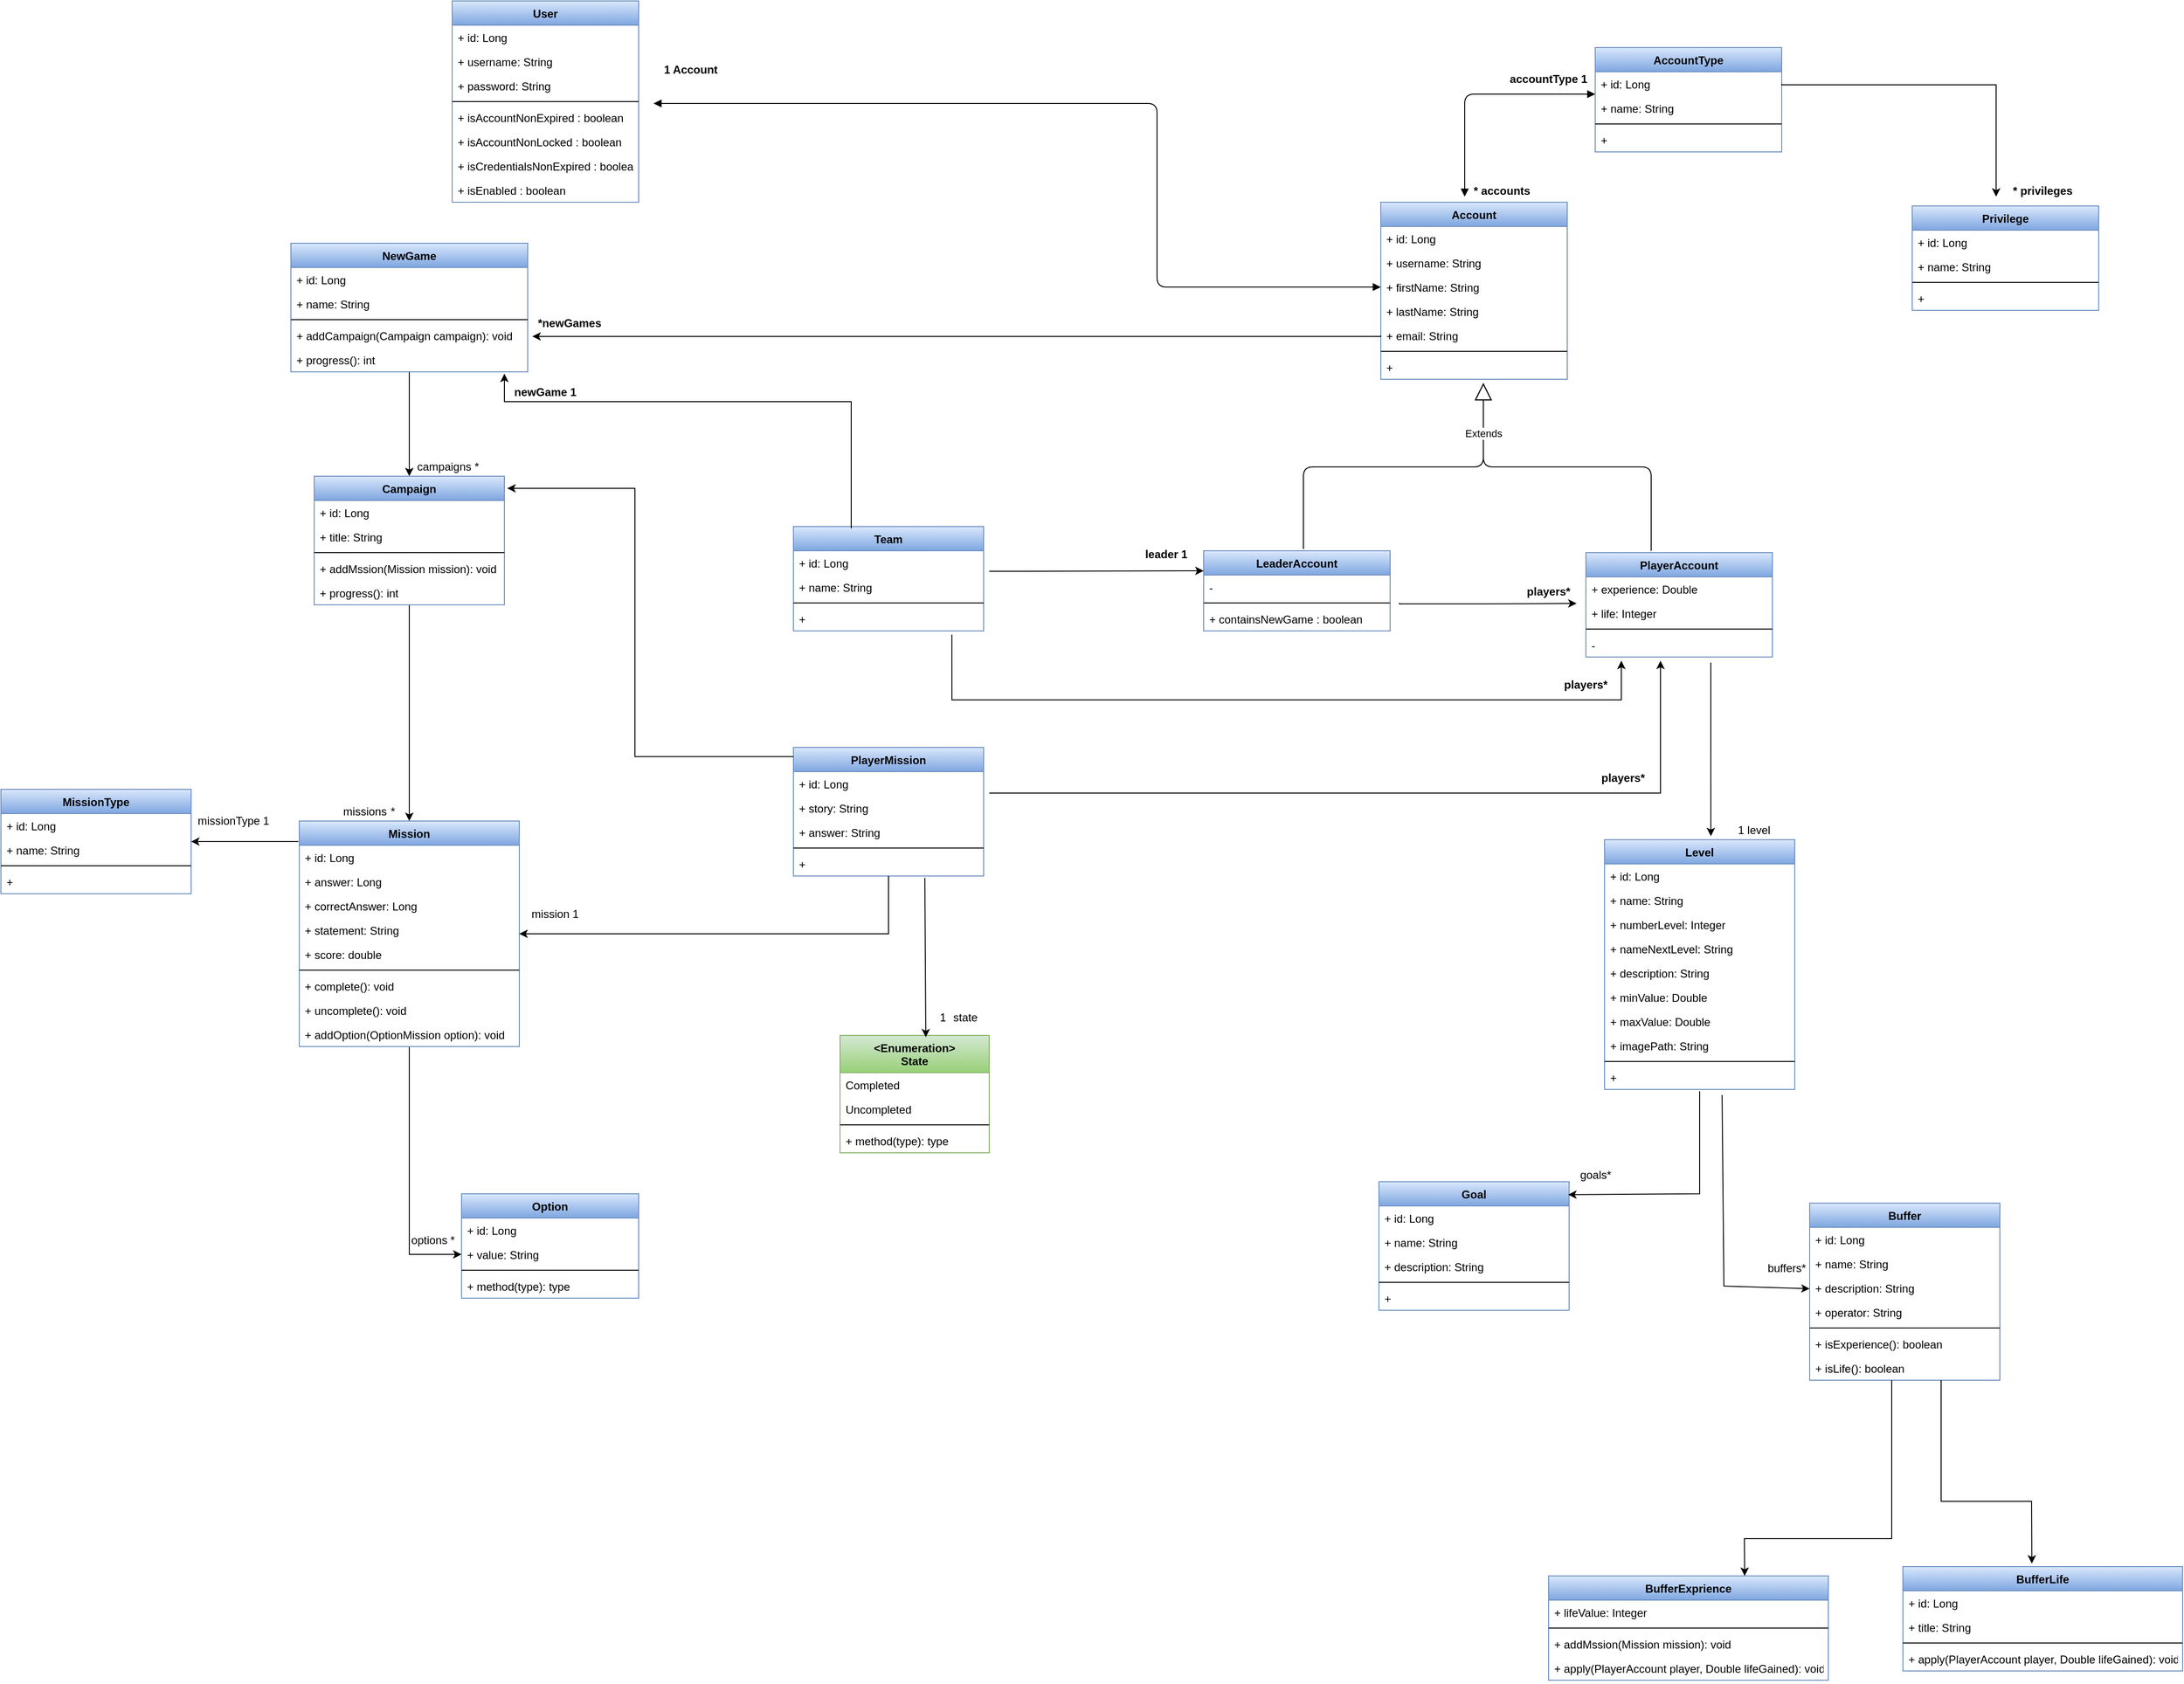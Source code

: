 <mxfile version="15.7.3" type="device" pages="2"><diagram id="xFjGHLINqQ8loc5wDAW_" name="Domain"><mxGraphModel dx="1935" dy="450" grid="1" gridSize="10" guides="1" tooltips="1" connect="1" arrows="1" fold="1" page="1" pageScale="1" pageWidth="827" pageHeight="1169" math="0" shadow="0"><root><mxCell id="0"/><mxCell id="1" parent="0"/><mxCell id="aMEQFVLBvncijrimEczw-33" style="edgeStyle=orthogonalEdgeStyle;rounded=0;orthogonalLoop=1;jettySize=auto;html=1;" parent="1" source="aMEQFVLBvncijrimEczw-1" target="aMEQFVLBvncijrimEczw-6" edge="1"><mxGeometry relative="1" as="geometry"/></mxCell><mxCell id="aMEQFVLBvncijrimEczw-37" style="edgeStyle=orthogonalEdgeStyle;rounded=0;orthogonalLoop=1;jettySize=auto;html=1;" parent="1" source="aMEQFVLBvncijrimEczw-6" target="aMEQFVLBvncijrimEczw-11" edge="1"><mxGeometry relative="1" as="geometry"><Array as="points"><mxPoint x="-272" y="689"/><mxPoint x="-272" y="1111"/></Array></mxGeometry></mxCell><mxCell id="aMEQFVLBvncijrimEczw-6" value="Campaign" style="swimlane;fontStyle=1;align=center;verticalAlign=top;childLayout=stackLayout;horizontal=1;startSize=26;horizontalStack=0;resizeParent=1;resizeParentMax=0;resizeLast=0;collapsible=1;marginBottom=0;gradientColor=#7ea6e0;fillColor=#dae8fc;strokeColor=#6c8ebf;" parent="1" vertex="1"><mxGeometry x="-374" y="620" width="204" height="138" as="geometry"/></mxCell><mxCell id="aMEQFVLBvncijrimEczw-7" value="+ id: Long" style="text;strokeColor=none;fillColor=none;align=left;verticalAlign=top;spacingLeft=4;spacingRight=4;overflow=hidden;rotatable=0;points=[[0,0.5],[1,0.5]];portConstraint=eastwest;" parent="aMEQFVLBvncijrimEczw-6" vertex="1"><mxGeometry y="26" width="204" height="26" as="geometry"/></mxCell><mxCell id="aMEQFVLBvncijrimEczw-8" value="+ title: String" style="text;strokeColor=none;fillColor=none;align=left;verticalAlign=top;spacingLeft=4;spacingRight=4;overflow=hidden;rotatable=0;points=[[0,0.5],[1,0.5]];portConstraint=eastwest;" parent="aMEQFVLBvncijrimEczw-6" vertex="1"><mxGeometry y="52" width="204" height="26" as="geometry"/></mxCell><mxCell id="aMEQFVLBvncijrimEczw-9" value="" style="line;strokeWidth=1;fillColor=none;align=left;verticalAlign=middle;spacingTop=-1;spacingLeft=3;spacingRight=3;rotatable=0;labelPosition=right;points=[];portConstraint=eastwest;" parent="aMEQFVLBvncijrimEczw-6" vertex="1"><mxGeometry y="78" width="204" height="8" as="geometry"/></mxCell><mxCell id="aMEQFVLBvncijrimEczw-10" value="+ addMssion(Mission mission): void" style="text;strokeColor=none;fillColor=none;align=left;verticalAlign=top;spacingLeft=4;spacingRight=4;overflow=hidden;rotatable=0;points=[[0,0.5],[1,0.5]];portConstraint=eastwest;" parent="aMEQFVLBvncijrimEczw-6" vertex="1"><mxGeometry y="86" width="204" height="26" as="geometry"/></mxCell><mxCell id="fz8NAbGuzf9JbdaPpE9e-1" value="+ progress(): int" style="text;strokeColor=none;fillColor=none;align=left;verticalAlign=top;spacingLeft=4;spacingRight=4;overflow=hidden;rotatable=0;points=[[0,0.5],[1,0.5]];portConstraint=eastwest;" parent="aMEQFVLBvncijrimEczw-6" vertex="1"><mxGeometry y="112" width="204" height="26" as="geometry"/></mxCell><mxCell id="aMEQFVLBvncijrimEczw-34" value="*" style="text;html=1;align=center;verticalAlign=middle;resizable=0;points=[];autosize=1;" parent="1" vertex="1"><mxGeometry x="-210" y="600" width="20" height="20" as="geometry"/></mxCell><mxCell id="aMEQFVLBvncijrimEczw-35" value="campaigns" style="text;html=1;align=center;verticalAlign=middle;resizable=0;points=[];autosize=1;" parent="1" vertex="1"><mxGeometry x="-270" y="600" width="70" height="20" as="geometry"/></mxCell><mxCell id="Yg3q1JEHDcCh-iiB3-vo-9" style="edgeStyle=orthogonalEdgeStyle;rounded=0;orthogonalLoop=1;jettySize=auto;html=1;entryX=0;entryY=0.5;entryDx=0;entryDy=0;" parent="1" source="aMEQFVLBvncijrimEczw-11" target="Yg3q1JEHDcCh-iiB3-vo-3" edge="1"><mxGeometry relative="1" as="geometry"/></mxCell><mxCell id="aMEQFVLBvncijrimEczw-11" value="Mission" style="swimlane;fontStyle=1;align=center;verticalAlign=top;childLayout=stackLayout;horizontal=1;startSize=26;horizontalStack=0;resizeParent=1;resizeParentMax=0;resizeLast=0;collapsible=1;marginBottom=0;gradientColor=#7ea6e0;fillColor=#dae8fc;strokeColor=#6c8ebf;" parent="1" vertex="1"><mxGeometry x="-390" y="990" width="236" height="242" as="geometry"/></mxCell><mxCell id="aMEQFVLBvncijrimEczw-12" value="+ id: Long" style="text;strokeColor=none;fillColor=none;align=left;verticalAlign=top;spacingLeft=4;spacingRight=4;overflow=hidden;rotatable=0;points=[[0,0.5],[1,0.5]];portConstraint=eastwest;" parent="aMEQFVLBvncijrimEczw-11" vertex="1"><mxGeometry y="26" width="236" height="26" as="geometry"/></mxCell><mxCell id="aMEQFVLBvncijrimEczw-13" value="+ answer: Long" style="text;strokeColor=none;fillColor=none;align=left;verticalAlign=top;spacingLeft=4;spacingRight=4;overflow=hidden;rotatable=0;points=[[0,0.5],[1,0.5]];portConstraint=eastwest;" parent="aMEQFVLBvncijrimEczw-11" vertex="1"><mxGeometry y="52" width="236" height="26" as="geometry"/></mxCell><mxCell id="Gg8tqWLcD7_z_NOnCMyE-4" value="+ correctAnswer: Long" style="text;strokeColor=none;fillColor=none;align=left;verticalAlign=top;spacingLeft=4;spacingRight=4;overflow=hidden;rotatable=0;points=[[0,0.5],[1,0.5]];portConstraint=eastwest;" parent="aMEQFVLBvncijrimEczw-11" vertex="1"><mxGeometry y="78" width="236" height="26" as="geometry"/></mxCell><mxCell id="okfqW6HE_AQLuldwc2Rm-58" value="+ statement: String" style="text;strokeColor=none;fillColor=none;align=left;verticalAlign=top;spacingLeft=4;spacingRight=4;overflow=hidden;rotatable=0;points=[[0,0.5],[1,0.5]];portConstraint=eastwest;" parent="aMEQFVLBvncijrimEczw-11" vertex="1"><mxGeometry y="104" width="236" height="26" as="geometry"/></mxCell><mxCell id="Gg8tqWLcD7_z_NOnCMyE-3" value="+ score: double" style="text;strokeColor=none;fillColor=none;align=left;verticalAlign=top;spacingLeft=4;spacingRight=4;overflow=hidden;rotatable=0;points=[[0,0.5],[1,0.5]];portConstraint=eastwest;" parent="aMEQFVLBvncijrimEczw-11" vertex="1"><mxGeometry y="130" width="236" height="26" as="geometry"/></mxCell><mxCell id="aMEQFVLBvncijrimEczw-14" value="" style="line;strokeWidth=1;fillColor=none;align=left;verticalAlign=middle;spacingTop=-1;spacingLeft=3;spacingRight=3;rotatable=0;labelPosition=right;points=[];portConstraint=eastwest;" parent="aMEQFVLBvncijrimEczw-11" vertex="1"><mxGeometry y="156" width="236" height="8" as="geometry"/></mxCell><mxCell id="okfqW6HE_AQLuldwc2Rm-19" value="+ complete(): void" style="text;strokeColor=none;fillColor=none;align=left;verticalAlign=top;spacingLeft=4;spacingRight=4;overflow=hidden;rotatable=0;points=[[0,0.5],[1,0.5]];portConstraint=eastwest;" parent="aMEQFVLBvncijrimEczw-11" vertex="1"><mxGeometry y="164" width="236" height="26" as="geometry"/></mxCell><mxCell id="okfqW6HE_AQLuldwc2Rm-59" value="+ uncomplete(): void" style="text;strokeColor=none;fillColor=none;align=left;verticalAlign=top;spacingLeft=4;spacingRight=4;overflow=hidden;rotatable=0;points=[[0,0.5],[1,0.5]];portConstraint=eastwest;" parent="aMEQFVLBvncijrimEczw-11" vertex="1"><mxGeometry y="190" width="236" height="26" as="geometry"/></mxCell><mxCell id="aMEQFVLBvncijrimEczw-15" value="+ addOption(OptionMission option): void" style="text;strokeColor=none;fillColor=none;align=left;verticalAlign=top;spacingLeft=4;spacingRight=4;overflow=hidden;rotatable=0;points=[[0,0.5],[1,0.5]];portConstraint=eastwest;" parent="aMEQFVLBvncijrimEczw-11" vertex="1"><mxGeometry y="216" width="236" height="26" as="geometry"/></mxCell><mxCell id="aMEQFVLBvncijrimEczw-38" value="*" style="text;html=1;align=center;verticalAlign=middle;resizable=0;points=[];autosize=1;" parent="1" vertex="1"><mxGeometry x="-300" y="970" width="20" height="20" as="geometry"/></mxCell><mxCell id="aMEQFVLBvncijrimEczw-39" value="missions" style="text;html=1;align=center;verticalAlign=middle;resizable=0;points=[];autosize=1;" parent="1" vertex="1"><mxGeometry x="-350" y="970" width="60" height="20" as="geometry"/></mxCell><mxCell id="aMEQFVLBvncijrimEczw-18" value="&lt;Enumeration&gt;&#10;State" style="swimlane;fontStyle=1;align=center;verticalAlign=top;childLayout=stackLayout;horizontal=1;startSize=40;horizontalStack=0;resizeParent=1;resizeParentMax=0;resizeLast=0;collapsible=1;marginBottom=0;gradientColor=#97d077;fillColor=#d5e8d4;strokeColor=#82b366;" parent="1" vertex="1"><mxGeometry x="190" y="1220" width="160" height="126" as="geometry"/></mxCell><mxCell id="aMEQFVLBvncijrimEczw-24" value="Completed" style="text;strokeColor=none;fillColor=none;align=left;verticalAlign=top;spacingLeft=4;spacingRight=4;overflow=hidden;rotatable=0;points=[[0,0.5],[1,0.5]];portConstraint=eastwest;" parent="aMEQFVLBvncijrimEczw-18" vertex="1"><mxGeometry y="40" width="160" height="26" as="geometry"/></mxCell><mxCell id="aMEQFVLBvncijrimEczw-19" value="Uncompleted" style="text;strokeColor=none;fillColor=none;align=left;verticalAlign=top;spacingLeft=4;spacingRight=4;overflow=hidden;rotatable=0;points=[[0,0.5],[1,0.5]];portConstraint=eastwest;" parent="aMEQFVLBvncijrimEczw-18" vertex="1"><mxGeometry y="66" width="160" height="26" as="geometry"/></mxCell><mxCell id="aMEQFVLBvncijrimEczw-22" value="" style="line;strokeWidth=1;fillColor=none;align=left;verticalAlign=middle;spacingTop=-1;spacingLeft=3;spacingRight=3;rotatable=0;labelPosition=right;points=[];portConstraint=eastwest;" parent="aMEQFVLBvncijrimEczw-18" vertex="1"><mxGeometry y="92" width="160" height="8" as="geometry"/></mxCell><mxCell id="aMEQFVLBvncijrimEczw-23" value="+ method(type): type" style="text;strokeColor=none;fillColor=none;align=left;verticalAlign=top;spacingLeft=4;spacingRight=4;overflow=hidden;rotatable=0;points=[[0,0.5],[1,0.5]];portConstraint=eastwest;" parent="aMEQFVLBvncijrimEczw-18" vertex="1"><mxGeometry y="100" width="160" height="26" as="geometry"/></mxCell><mxCell id="aMEQFVLBvncijrimEczw-45" value="1" style="text;html=1;align=center;verticalAlign=middle;resizable=0;points=[];autosize=1;" parent="1" vertex="1"><mxGeometry x="290" y="1191" width="20" height="20" as="geometry"/></mxCell><mxCell id="aMEQFVLBvncijrimEczw-46" value="state" style="text;html=1;align=center;verticalAlign=middle;resizable=0;points=[];autosize=1;" parent="1" vertex="1"><mxGeometry x="304" y="1191" width="40" height="20" as="geometry"/></mxCell><mxCell id="Yg3q1JEHDcCh-iiB3-vo-1" value="Option" style="swimlane;fontStyle=1;align=center;verticalAlign=top;childLayout=stackLayout;horizontal=1;startSize=26;horizontalStack=0;resizeParent=1;resizeParentMax=0;resizeLast=0;collapsible=1;marginBottom=0;gradientColor=#7ea6e0;fillColor=#dae8fc;strokeColor=#6c8ebf;" parent="1" vertex="1"><mxGeometry x="-216" y="1390" width="190" height="112" as="geometry"/></mxCell><mxCell id="Yg3q1JEHDcCh-iiB3-vo-2" value="+ id: Long" style="text;strokeColor=none;fillColor=none;align=left;verticalAlign=top;spacingLeft=4;spacingRight=4;overflow=hidden;rotatable=0;points=[[0,0.5],[1,0.5]];portConstraint=eastwest;" parent="Yg3q1JEHDcCh-iiB3-vo-1" vertex="1"><mxGeometry y="26" width="190" height="26" as="geometry"/></mxCell><mxCell id="Yg3q1JEHDcCh-iiB3-vo-3" value="+ value: String" style="text;strokeColor=none;fillColor=none;align=left;verticalAlign=top;spacingLeft=4;spacingRight=4;overflow=hidden;rotatable=0;points=[[0,0.5],[1,0.5]];portConstraint=eastwest;" parent="Yg3q1JEHDcCh-iiB3-vo-1" vertex="1"><mxGeometry y="52" width="190" height="26" as="geometry"/></mxCell><mxCell id="Yg3q1JEHDcCh-iiB3-vo-7" value="" style="line;strokeWidth=1;fillColor=none;align=left;verticalAlign=middle;spacingTop=-1;spacingLeft=3;spacingRight=3;rotatable=0;labelPosition=right;points=[];portConstraint=eastwest;" parent="Yg3q1JEHDcCh-iiB3-vo-1" vertex="1"><mxGeometry y="78" width="190" height="8" as="geometry"/></mxCell><mxCell id="Yg3q1JEHDcCh-iiB3-vo-8" value="+ method(type): type" style="text;strokeColor=none;fillColor=none;align=left;verticalAlign=top;spacingLeft=4;spacingRight=4;overflow=hidden;rotatable=0;points=[[0,0.5],[1,0.5]];portConstraint=eastwest;" parent="Yg3q1JEHDcCh-iiB3-vo-1" vertex="1"><mxGeometry y="86" width="190" height="26" as="geometry"/></mxCell><mxCell id="Yg3q1JEHDcCh-iiB3-vo-10" value="*" style="text;html=1;align=center;verticalAlign=middle;resizable=0;points=[];autosize=1;" parent="1" vertex="1"><mxGeometry x="-236" y="1430" width="20" height="20" as="geometry"/></mxCell><mxCell id="Yg3q1JEHDcCh-iiB3-vo-11" value="options" style="text;html=1;align=center;verticalAlign=middle;resizable=0;points=[];autosize=1;" parent="1" vertex="1"><mxGeometry x="-276" y="1430" width="50" height="20" as="geometry"/></mxCell><mxCell id="aMEQFVLBvncijrimEczw-1" value="NewGame" style="swimlane;fontStyle=1;align=center;verticalAlign=top;childLayout=stackLayout;horizontal=1;startSize=26;horizontalStack=0;resizeParent=1;resizeParentMax=0;resizeLast=0;collapsible=1;marginBottom=0;gradientColor=#7ea6e0;fillColor=#dae8fc;strokeColor=#6c8ebf;" parent="1" vertex="1"><mxGeometry x="-399" y="370" width="254" height="138" as="geometry"/></mxCell><mxCell id="aMEQFVLBvncijrimEczw-2" value="+ id: Long" style="text;strokeColor=none;fillColor=none;align=left;verticalAlign=top;spacingLeft=4;spacingRight=4;overflow=hidden;rotatable=0;points=[[0,0.5],[1,0.5]];portConstraint=eastwest;" parent="aMEQFVLBvncijrimEczw-1" vertex="1"><mxGeometry y="26" width="254" height="26" as="geometry"/></mxCell><mxCell id="aMEQFVLBvncijrimEczw-5" value="+ name: String" style="text;strokeColor=none;fillColor=none;align=left;verticalAlign=top;spacingLeft=4;spacingRight=4;overflow=hidden;rotatable=0;points=[[0,0.5],[1,0.5]];portConstraint=eastwest;" parent="aMEQFVLBvncijrimEczw-1" vertex="1"><mxGeometry y="52" width="254" height="26" as="geometry"/></mxCell><mxCell id="aMEQFVLBvncijrimEczw-3" value="" style="line;strokeWidth=1;fillColor=none;align=left;verticalAlign=middle;spacingTop=-1;spacingLeft=3;spacingRight=3;rotatable=0;labelPosition=right;points=[];portConstraint=eastwest;" parent="aMEQFVLBvncijrimEczw-1" vertex="1"><mxGeometry y="78" width="254" height="8" as="geometry"/></mxCell><mxCell id="fz8NAbGuzf9JbdaPpE9e-2" value="+ addCampaign(Campaign campaign): void&#10;" style="text;strokeColor=none;fillColor=none;align=left;verticalAlign=top;spacingLeft=4;spacingRight=4;overflow=hidden;rotatable=0;points=[[0,0.5],[1,0.5]];portConstraint=eastwest;" parent="aMEQFVLBvncijrimEczw-1" vertex="1"><mxGeometry y="86" width="254" height="26" as="geometry"/></mxCell><mxCell id="aMEQFVLBvncijrimEczw-4" value="+ progress(): int&#10;" style="text;strokeColor=none;fillColor=none;align=left;verticalAlign=top;spacingLeft=4;spacingRight=4;overflow=hidden;rotatable=0;points=[[0,0.5],[1,0.5]];portConstraint=eastwest;" parent="aMEQFVLBvncijrimEczw-1" vertex="1"><mxGeometry y="112" width="254" height="26" as="geometry"/></mxCell><mxCell id="okfqW6HE_AQLuldwc2Rm-1" value="User" style="swimlane;fontStyle=1;align=center;verticalAlign=top;childLayout=stackLayout;horizontal=1;startSize=26;horizontalStack=0;resizeParent=1;resizeParentMax=0;resizeLast=0;collapsible=1;marginBottom=0;gradientColor=#7ea6e0;fillColor=#dae8fc;strokeColor=#6c8ebf;" parent="1" vertex="1"><mxGeometry x="-226" y="110" width="200" height="216" as="geometry"/></mxCell><mxCell id="okfqW6HE_AQLuldwc2Rm-2" value="+ id: Long" style="text;strokeColor=none;fillColor=none;align=left;verticalAlign=top;spacingLeft=4;spacingRight=4;overflow=hidden;rotatable=0;points=[[0,0.5],[1,0.5]];portConstraint=eastwest;" parent="okfqW6HE_AQLuldwc2Rm-1" vertex="1"><mxGeometry y="26" width="200" height="26" as="geometry"/></mxCell><mxCell id="okfqW6HE_AQLuldwc2Rm-3" value="+ username: String" style="text;strokeColor=none;fillColor=none;align=left;verticalAlign=top;spacingLeft=4;spacingRight=4;overflow=hidden;rotatable=0;points=[[0,0.5],[1,0.5]];portConstraint=eastwest;" parent="okfqW6HE_AQLuldwc2Rm-1" vertex="1"><mxGeometry y="52" width="200" height="26" as="geometry"/></mxCell><mxCell id="okfqW6HE_AQLuldwc2Rm-10" value="+ password: String" style="text;strokeColor=none;fillColor=none;align=left;verticalAlign=top;spacingLeft=4;spacingRight=4;overflow=hidden;rotatable=0;points=[[0,0.5],[1,0.5]];portConstraint=eastwest;" parent="okfqW6HE_AQLuldwc2Rm-1" vertex="1"><mxGeometry y="78" width="200" height="26" as="geometry"/></mxCell><mxCell id="okfqW6HE_AQLuldwc2Rm-4" value="" style="line;strokeWidth=1;fillColor=none;align=left;verticalAlign=middle;spacingTop=-1;spacingLeft=3;spacingRight=3;rotatable=0;labelPosition=right;points=[];portConstraint=eastwest;" parent="okfqW6HE_AQLuldwc2Rm-1" vertex="1"><mxGeometry y="104" width="200" height="8" as="geometry"/></mxCell><mxCell id="okfqW6HE_AQLuldwc2Rm-5" value="+ isAccountNonExpired : boolean" style="text;strokeColor=none;fillColor=none;align=left;verticalAlign=top;spacingLeft=4;spacingRight=4;overflow=hidden;rotatable=0;points=[[0,0.5],[1,0.5]];portConstraint=eastwest;" parent="okfqW6HE_AQLuldwc2Rm-1" vertex="1"><mxGeometry y="112" width="200" height="26" as="geometry"/></mxCell><mxCell id="okfqW6HE_AQLuldwc2Rm-8" value="+ isAccountNonLocked : boolean" style="text;strokeColor=none;fillColor=none;align=left;verticalAlign=top;spacingLeft=4;spacingRight=4;overflow=hidden;rotatable=0;points=[[0,0.5],[1,0.5]];portConstraint=eastwest;" parent="okfqW6HE_AQLuldwc2Rm-1" vertex="1"><mxGeometry y="138" width="200" height="26" as="geometry"/></mxCell><mxCell id="okfqW6HE_AQLuldwc2Rm-7" value="+ isCredentialsNonExpired : boolean" style="text;strokeColor=none;fillColor=none;align=left;verticalAlign=top;spacingLeft=4;spacingRight=4;overflow=hidden;rotatable=0;points=[[0,0.5],[1,0.5]];portConstraint=eastwest;" parent="okfqW6HE_AQLuldwc2Rm-1" vertex="1"><mxGeometry y="164" width="200" height="26" as="geometry"/></mxCell><mxCell id="okfqW6HE_AQLuldwc2Rm-9" value="+ isEnabled : boolean" style="text;strokeColor=none;fillColor=none;align=left;verticalAlign=top;spacingLeft=4;spacingRight=4;overflow=hidden;rotatable=0;points=[[0,0.5],[1,0.5]];portConstraint=eastwest;" parent="okfqW6HE_AQLuldwc2Rm-1" vertex="1"><mxGeometry y="190" width="200" height="26" as="geometry"/></mxCell><mxCell id="okfqW6HE_AQLuldwc2Rm-11" value="Account" style="swimlane;fontStyle=1;align=center;verticalAlign=top;childLayout=stackLayout;horizontal=1;startSize=26;horizontalStack=0;resizeParent=1;resizeParentMax=0;resizeLast=0;collapsible=1;marginBottom=0;gradientColor=#7ea6e0;fillColor=#dae8fc;strokeColor=#6c8ebf;" parent="1" vertex="1"><mxGeometry x="770" y="326" width="200" height="190" as="geometry"/></mxCell><mxCell id="okfqW6HE_AQLuldwc2Rm-12" value="+ id: Long" style="text;strokeColor=none;fillColor=none;align=left;verticalAlign=top;spacingLeft=4;spacingRight=4;overflow=hidden;rotatable=0;points=[[0,0.5],[1,0.5]];portConstraint=eastwest;" parent="okfqW6HE_AQLuldwc2Rm-11" vertex="1"><mxGeometry y="26" width="200" height="26" as="geometry"/></mxCell><mxCell id="okfqW6HE_AQLuldwc2Rm-20" value="+ username: String" style="text;strokeColor=none;fillColor=none;align=left;verticalAlign=top;spacingLeft=4;spacingRight=4;overflow=hidden;rotatable=0;points=[[0,0.5],[1,0.5]];portConstraint=eastwest;" parent="okfqW6HE_AQLuldwc2Rm-11" vertex="1"><mxGeometry y="52" width="200" height="26" as="geometry"/></mxCell><mxCell id="okfqW6HE_AQLuldwc2Rm-22" value="+ firstName: String" style="text;strokeColor=none;fillColor=none;align=left;verticalAlign=top;spacingLeft=4;spacingRight=4;overflow=hidden;rotatable=0;points=[[0,0.5],[1,0.5]];portConstraint=eastwest;" parent="okfqW6HE_AQLuldwc2Rm-11" vertex="1"><mxGeometry y="78" width="200" height="26" as="geometry"/></mxCell><mxCell id="okfqW6HE_AQLuldwc2Rm-21" value="+ lastName: String" style="text;strokeColor=none;fillColor=none;align=left;verticalAlign=top;spacingLeft=4;spacingRight=4;overflow=hidden;rotatable=0;points=[[0,0.5],[1,0.5]];portConstraint=eastwest;" parent="okfqW6HE_AQLuldwc2Rm-11" vertex="1"><mxGeometry y="104" width="200" height="26" as="geometry"/></mxCell><mxCell id="okfqW6HE_AQLuldwc2Rm-13" value="+ email: String" style="text;strokeColor=none;fillColor=none;align=left;verticalAlign=top;spacingLeft=4;spacingRight=4;overflow=hidden;rotatable=0;points=[[0,0.5],[1,0.5]];portConstraint=eastwest;" parent="okfqW6HE_AQLuldwc2Rm-11" vertex="1"><mxGeometry y="130" width="200" height="26" as="geometry"/></mxCell><mxCell id="okfqW6HE_AQLuldwc2Rm-14" value="" style="line;strokeWidth=1;fillColor=none;align=left;verticalAlign=middle;spacingTop=-1;spacingLeft=3;spacingRight=3;rotatable=0;labelPosition=right;points=[];portConstraint=eastwest;" parent="okfqW6HE_AQLuldwc2Rm-11" vertex="1"><mxGeometry y="156" width="200" height="8" as="geometry"/></mxCell><mxCell id="okfqW6HE_AQLuldwc2Rm-77" value="Extends" style="endArrow=block;endSize=16;endFill=0;html=1;" parent="okfqW6HE_AQLuldwc2Rm-11" edge="1"><mxGeometry x="0.685" width="160" relative="1" as="geometry"><mxPoint x="290" y="374" as="sourcePoint"/><mxPoint x="110" y="194" as="targetPoint"/><Array as="points"><mxPoint x="290" y="284"/><mxPoint x="110" y="284"/></Array><mxPoint as="offset"/></mxGeometry></mxCell><mxCell id="N6OI7N1xU-rDWodABTVs-4" value="+" style="text;strokeColor=none;fillColor=none;align=left;verticalAlign=top;spacingLeft=4;spacingRight=4;overflow=hidden;rotatable=0;points=[[0,0.5],[1,0.5]];portConstraint=eastwest;" parent="okfqW6HE_AQLuldwc2Rm-11" vertex="1"><mxGeometry y="164" width="200" height="26" as="geometry"/></mxCell><mxCell id="okfqW6HE_AQLuldwc2Rm-23" value="AccountType" style="swimlane;fontStyle=1;align=center;verticalAlign=top;childLayout=stackLayout;horizontal=1;startSize=26;horizontalStack=0;resizeParent=1;resizeParentMax=0;resizeLast=0;collapsible=1;marginBottom=0;gradientColor=#7ea6e0;fillColor=#dae8fc;strokeColor=#6c8ebf;" parent="1" vertex="1"><mxGeometry x="1000" y="160" width="200" height="112" as="geometry"/></mxCell><mxCell id="okfqW6HE_AQLuldwc2Rm-24" value="+ id: Long" style="text;strokeColor=none;fillColor=none;align=left;verticalAlign=top;spacingLeft=4;spacingRight=4;overflow=hidden;rotatable=0;points=[[0,0.5],[1,0.5]];portConstraint=eastwest;" parent="okfqW6HE_AQLuldwc2Rm-23" vertex="1"><mxGeometry y="26" width="200" height="26" as="geometry"/></mxCell><mxCell id="okfqW6HE_AQLuldwc2Rm-25" value="+ name: String" style="text;strokeColor=none;fillColor=none;align=left;verticalAlign=top;spacingLeft=4;spacingRight=4;overflow=hidden;rotatable=0;points=[[0,0.5],[1,0.5]];portConstraint=eastwest;" parent="okfqW6HE_AQLuldwc2Rm-23" vertex="1"><mxGeometry y="52" width="200" height="26" as="geometry"/></mxCell><mxCell id="okfqW6HE_AQLuldwc2Rm-29" value="" style="line;strokeWidth=1;fillColor=none;align=left;verticalAlign=middle;spacingTop=-1;spacingLeft=3;spacingRight=3;rotatable=0;labelPosition=right;points=[];portConstraint=eastwest;" parent="okfqW6HE_AQLuldwc2Rm-23" vertex="1"><mxGeometry y="78" width="200" height="8" as="geometry"/></mxCell><mxCell id="N6OI7N1xU-rDWodABTVs-5" value="+" style="text;strokeColor=none;fillColor=none;align=left;verticalAlign=top;spacingLeft=4;spacingRight=4;overflow=hidden;rotatable=0;points=[[0,0.5],[1,0.5]];portConstraint=eastwest;" parent="okfqW6HE_AQLuldwc2Rm-23" vertex="1"><mxGeometry y="86" width="200" height="26" as="geometry"/></mxCell><mxCell id="okfqW6HE_AQLuldwc2Rm-35" style="edgeStyle=orthogonalEdgeStyle;rounded=0;orthogonalLoop=1;jettySize=auto;html=1;exitX=0;exitY=0.5;exitDx=0;exitDy=0;" parent="1" source="okfqW6HE_AQLuldwc2Rm-13" edge="1"><mxGeometry relative="1" as="geometry"><mxPoint x="560" y="450" as="sourcePoint"/><mxPoint x="-140" y="470" as="targetPoint"/><Array as="points"><mxPoint x="770" y="470"/></Array></mxGeometry></mxCell><mxCell id="okfqW6HE_AQLuldwc2Rm-40" value="PlayerAccount" style="swimlane;fontStyle=1;align=center;verticalAlign=top;childLayout=stackLayout;horizontal=1;startSize=26;horizontalStack=0;resizeParent=1;resizeParentMax=0;resizeLast=0;collapsible=1;marginBottom=0;gradientColor=#7ea6e0;fillColor=#dae8fc;strokeColor=#6c8ebf;" parent="1" vertex="1"><mxGeometry x="990" y="702" width="200" height="112" as="geometry"/></mxCell><mxCell id="okfqW6HE_AQLuldwc2Rm-43" value="+ experience: Double" style="text;strokeColor=none;fillColor=none;align=left;verticalAlign=top;spacingLeft=4;spacingRight=4;overflow=hidden;rotatable=0;points=[[0,0.5],[1,0.5]];portConstraint=eastwest;" parent="okfqW6HE_AQLuldwc2Rm-40" vertex="1"><mxGeometry y="26" width="200" height="26" as="geometry"/></mxCell><mxCell id="6MWK5lo9ef1CxjoibmXE-2" value="+ life: Integer" style="text;strokeColor=none;fillColor=none;align=left;verticalAlign=top;spacingLeft=4;spacingRight=4;overflow=hidden;rotatable=0;points=[[0,0.5],[1,0.5]];portConstraint=eastwest;" parent="okfqW6HE_AQLuldwc2Rm-40" vertex="1"><mxGeometry y="52" width="200" height="26" as="geometry"/></mxCell><mxCell id="okfqW6HE_AQLuldwc2Rm-44" value="" style="line;strokeWidth=1;fillColor=none;align=left;verticalAlign=middle;spacingTop=-1;spacingLeft=3;spacingRight=3;rotatable=0;labelPosition=right;points=[];portConstraint=eastwest;" parent="okfqW6HE_AQLuldwc2Rm-40" vertex="1"><mxGeometry y="78" width="200" height="8" as="geometry"/></mxCell><mxCell id="N6OI7N1xU-rDWodABTVs-2" value="-" style="text;strokeColor=none;fillColor=none;align=left;verticalAlign=top;spacingLeft=4;spacingRight=4;overflow=hidden;rotatable=0;points=[[0,0.5],[1,0.5]];portConstraint=eastwest;" parent="okfqW6HE_AQLuldwc2Rm-40" vertex="1"><mxGeometry y="86" width="200" height="26" as="geometry"/></mxCell><mxCell id="okfqW6HE_AQLuldwc2Rm-49" value="LeaderAccount" style="swimlane;fontStyle=1;align=center;verticalAlign=top;childLayout=stackLayout;horizontal=1;startSize=26;horizontalStack=0;resizeParent=1;resizeParentMax=0;resizeLast=0;collapsible=1;marginBottom=0;gradientColor=#7ea6e0;fillColor=#dae8fc;strokeColor=#6c8ebf;" parent="1" vertex="1"><mxGeometry x="580" y="700" width="200" height="86" as="geometry"/></mxCell><mxCell id="N6OI7N1xU-rDWodABTVs-3" value="-" style="text;strokeColor=none;fillColor=none;align=left;verticalAlign=top;spacingLeft=4;spacingRight=4;overflow=hidden;rotatable=0;points=[[0,0.5],[1,0.5]];portConstraint=eastwest;" parent="okfqW6HE_AQLuldwc2Rm-49" vertex="1"><mxGeometry y="26" width="200" height="26" as="geometry"/></mxCell><mxCell id="okfqW6HE_AQLuldwc2Rm-53" value="" style="line;strokeWidth=1;fillColor=none;align=left;verticalAlign=middle;spacingTop=-1;spacingLeft=3;spacingRight=3;rotatable=0;labelPosition=right;points=[];portConstraint=eastwest;" parent="okfqW6HE_AQLuldwc2Rm-49" vertex="1"><mxGeometry y="52" width="200" height="8" as="geometry"/></mxCell><mxCell id="okfqW6HE_AQLuldwc2Rm-54" value="+ containsNewGame : boolean" style="text;strokeColor=none;fillColor=none;align=left;verticalAlign=top;spacingLeft=4;spacingRight=4;overflow=hidden;rotatable=0;points=[[0,0.5],[1,0.5]];portConstraint=eastwest;" parent="okfqW6HE_AQLuldwc2Rm-49" vertex="1"><mxGeometry y="60" width="200" height="26" as="geometry"/></mxCell><mxCell id="okfqW6HE_AQLuldwc2Rm-61" value="Privilege" style="swimlane;fontStyle=1;align=center;verticalAlign=top;childLayout=stackLayout;horizontal=1;startSize=26;horizontalStack=0;resizeParent=1;resizeParentMax=0;resizeLast=0;collapsible=1;marginBottom=0;gradientColor=#7ea6e0;fillColor=#dae8fc;strokeColor=#6c8ebf;" parent="1" vertex="1"><mxGeometry x="1340" y="330" width="200" height="112" as="geometry"/></mxCell><mxCell id="okfqW6HE_AQLuldwc2Rm-62" value="+ id: Long" style="text;strokeColor=none;fillColor=none;align=left;verticalAlign=top;spacingLeft=4;spacingRight=4;overflow=hidden;rotatable=0;points=[[0,0.5],[1,0.5]];portConstraint=eastwest;" parent="okfqW6HE_AQLuldwc2Rm-61" vertex="1"><mxGeometry y="26" width="200" height="26" as="geometry"/></mxCell><mxCell id="okfqW6HE_AQLuldwc2Rm-63" value="+ name: String" style="text;strokeColor=none;fillColor=none;align=left;verticalAlign=top;spacingLeft=4;spacingRight=4;overflow=hidden;rotatable=0;points=[[0,0.5],[1,0.5]];portConstraint=eastwest;" parent="okfqW6HE_AQLuldwc2Rm-61" vertex="1"><mxGeometry y="52" width="200" height="26" as="geometry"/></mxCell><mxCell id="okfqW6HE_AQLuldwc2Rm-64" value="" style="line;strokeWidth=1;fillColor=none;align=left;verticalAlign=middle;spacingTop=-1;spacingLeft=3;spacingRight=3;rotatable=0;labelPosition=right;points=[];portConstraint=eastwest;" parent="okfqW6HE_AQLuldwc2Rm-61" vertex="1"><mxGeometry y="78" width="200" height="8" as="geometry"/></mxCell><mxCell id="N6OI7N1xU-rDWodABTVs-1" value="+ " style="text;strokeColor=none;fillColor=none;align=left;verticalAlign=top;spacingLeft=4;spacingRight=4;overflow=hidden;rotatable=0;points=[[0,0.5],[1,0.5]];portConstraint=eastwest;" parent="okfqW6HE_AQLuldwc2Rm-61" vertex="1"><mxGeometry y="86" width="200" height="26" as="geometry"/></mxCell><mxCell id="okfqW6HE_AQLuldwc2Rm-67" style="edgeStyle=orthogonalEdgeStyle;rounded=0;orthogonalLoop=1;jettySize=auto;html=1;exitX=1;exitY=0.5;exitDx=0;exitDy=0;" parent="1" source="okfqW6HE_AQLuldwc2Rm-24" edge="1"><mxGeometry relative="1" as="geometry"><mxPoint x="1260" y="210" as="sourcePoint"/><mxPoint x="1430" y="320" as="targetPoint"/><Array as="points"><mxPoint x="1200" y="200"/><mxPoint x="1430" y="200"/></Array></mxGeometry></mxCell><mxCell id="okfqW6HE_AQLuldwc2Rm-70" value="" style="endArrow=block;startArrow=block;endFill=1;startFill=1;html=1;entryX=0;entryY=0.923;entryDx=0;entryDy=0;entryPerimeter=0;" parent="1" target="okfqW6HE_AQLuldwc2Rm-24" edge="1"><mxGeometry width="160" relative="1" as="geometry"><mxPoint x="860" y="320" as="sourcePoint"/><mxPoint x="980" y="210" as="targetPoint"/><Array as="points"><mxPoint x="860" y="210"/></Array></mxGeometry></mxCell><mxCell id="okfqW6HE_AQLuldwc2Rm-71" value="" style="endArrow=block;startArrow=block;endFill=1;startFill=1;html=1;entryX=0;entryY=0.5;entryDx=0;entryDy=0;" parent="1" target="okfqW6HE_AQLuldwc2Rm-22" edge="1"><mxGeometry width="160" relative="1" as="geometry"><mxPoint x="-10" y="220" as="sourcePoint"/><mxPoint x="530" y="200" as="targetPoint"/><Array as="points"><mxPoint x="230" y="220"/><mxPoint x="370" y="220"/><mxPoint x="530" y="220"/><mxPoint x="530" y="417"/></Array></mxGeometry></mxCell><mxCell id="okfqW6HE_AQLuldwc2Rm-72" value="Extends" style="endArrow=block;endSize=16;endFill=0;html=1;exitX=0.535;exitY=-0.023;exitDx=0;exitDy=0;exitPerimeter=0;" parent="1" source="okfqW6HE_AQLuldwc2Rm-49" edge="1"><mxGeometry x="0.711" width="160" relative="1" as="geometry"><mxPoint x="690" y="585" as="sourcePoint"/><mxPoint x="880" y="520" as="targetPoint"/><Array as="points"><mxPoint x="687" y="610"/><mxPoint x="880" y="610"/></Array><mxPoint as="offset"/></mxGeometry></mxCell><mxCell id="okfqW6HE_AQLuldwc2Rm-78" value="*newGames" style="text;align=center;fontStyle=1;verticalAlign=middle;spacingLeft=3;spacingRight=3;strokeColor=none;rotatable=0;points=[[0,0.5],[1,0.5]];portConstraint=eastwest;" parent="1" vertex="1"><mxGeometry x="-140" y="442" width="80" height="26" as="geometry"/></mxCell><mxCell id="okfqW6HE_AQLuldwc2Rm-79" value="1 Account" style="text;align=center;fontStyle=1;verticalAlign=middle;spacingLeft=3;spacingRight=3;strokeColor=none;rotatable=0;points=[[0,0.5],[1,0.5]];portConstraint=eastwest;" parent="1" vertex="1"><mxGeometry x="-10" y="170" width="80" height="26" as="geometry"/></mxCell><mxCell id="okfqW6HE_AQLuldwc2Rm-80" value="* accounts" style="text;align=center;fontStyle=1;verticalAlign=middle;spacingLeft=3;spacingRight=3;strokeColor=none;rotatable=0;points=[[0,0.5],[1,0.5]];portConstraint=eastwest;" parent="1" vertex="1"><mxGeometry x="860" y="300" width="80" height="26" as="geometry"/></mxCell><mxCell id="okfqW6HE_AQLuldwc2Rm-81" value="* privileges" style="text;align=center;fontStyle=1;verticalAlign=middle;spacingLeft=3;spacingRight=3;strokeColor=none;rotatable=0;points=[[0,0.5],[1,0.5]];portConstraint=eastwest;" parent="1" vertex="1"><mxGeometry x="1440" y="300" width="80" height="26" as="geometry"/></mxCell><mxCell id="okfqW6HE_AQLuldwc2Rm-82" style="edgeStyle=orthogonalEdgeStyle;rounded=0;orthogonalLoop=1;jettySize=auto;html=1;" parent="1" edge="1"><mxGeometry relative="1" as="geometry"><mxPoint x="790" y="756" as="sourcePoint"/><mxPoint x="980" y="756.5" as="targetPoint"/><Array as="points"><mxPoint x="790" y="757"/><mxPoint x="880" y="757"/></Array></mxGeometry></mxCell><mxCell id="okfqW6HE_AQLuldwc2Rm-83" value="players*" style="text;align=center;fontStyle=1;verticalAlign=middle;spacingLeft=3;spacingRight=3;strokeColor=none;rotatable=0;points=[[0,0.5],[1,0.5]];portConstraint=eastwest;" parent="1" vertex="1"><mxGeometry x="910" y="730" width="80" height="26" as="geometry"/></mxCell><mxCell id="okfqW6HE_AQLuldwc2Rm-84" value="accountType 1" style="text;align=center;fontStyle=1;verticalAlign=middle;spacingLeft=3;spacingRight=3;strokeColor=none;rotatable=0;points=[[0,0.5],[1,0.5]];portConstraint=eastwest;" parent="1" vertex="1"><mxGeometry x="910" y="180" width="80" height="26" as="geometry"/></mxCell><mxCell id="-2XommABLPgH49Pcm3w4-1" value="PlayerMission" style="swimlane;fontStyle=1;align=center;verticalAlign=top;childLayout=stackLayout;horizontal=1;startSize=26;horizontalStack=0;resizeParent=1;resizeParentMax=0;resizeLast=0;collapsible=1;marginBottom=0;gradientColor=#7ea6e0;fillColor=#dae8fc;strokeColor=#6c8ebf;" vertex="1" parent="1"><mxGeometry x="140" y="911" width="204" height="138" as="geometry"/></mxCell><mxCell id="-2XommABLPgH49Pcm3w4-2" value="+ id: Long" style="text;strokeColor=none;fillColor=none;align=left;verticalAlign=top;spacingLeft=4;spacingRight=4;overflow=hidden;rotatable=0;points=[[0,0.5],[1,0.5]];portConstraint=eastwest;" vertex="1" parent="-2XommABLPgH49Pcm3w4-1"><mxGeometry y="26" width="204" height="26" as="geometry"/></mxCell><mxCell id="-2XommABLPgH49Pcm3w4-50" value="+ story: String" style="text;strokeColor=none;fillColor=none;align=left;verticalAlign=top;spacingLeft=4;spacingRight=4;overflow=hidden;rotatable=0;points=[[0,0.5],[1,0.5]];portConstraint=eastwest;" vertex="1" parent="-2XommABLPgH49Pcm3w4-1"><mxGeometry y="52" width="204" height="26" as="geometry"/></mxCell><mxCell id="-2XommABLPgH49Pcm3w4-3" value="+ answer: String" style="text;strokeColor=none;fillColor=none;align=left;verticalAlign=top;spacingLeft=4;spacingRight=4;overflow=hidden;rotatable=0;points=[[0,0.5],[1,0.5]];portConstraint=eastwest;" vertex="1" parent="-2XommABLPgH49Pcm3w4-1"><mxGeometry y="78" width="204" height="26" as="geometry"/></mxCell><mxCell id="-2XommABLPgH49Pcm3w4-4" value="" style="line;strokeWidth=1;fillColor=none;align=left;verticalAlign=middle;spacingTop=-1;spacingLeft=3;spacingRight=3;rotatable=0;labelPosition=right;points=[];portConstraint=eastwest;" vertex="1" parent="-2XommABLPgH49Pcm3w4-1"><mxGeometry y="104" width="204" height="8" as="geometry"/></mxCell><mxCell id="-2XommABLPgH49Pcm3w4-6" value="+" style="text;strokeColor=none;fillColor=none;align=left;verticalAlign=top;spacingLeft=4;spacingRight=4;overflow=hidden;rotatable=0;points=[[0,0.5],[1,0.5]];portConstraint=eastwest;" vertex="1" parent="-2XommABLPgH49Pcm3w4-1"><mxGeometry y="112" width="204" height="26" as="geometry"/></mxCell><mxCell id="-2XommABLPgH49Pcm3w4-7" value="Buffer" style="swimlane;fontStyle=1;align=center;verticalAlign=top;childLayout=stackLayout;horizontal=1;startSize=26;horizontalStack=0;resizeParent=1;resizeParentMax=0;resizeLast=0;collapsible=1;marginBottom=0;gradientColor=#7ea6e0;fillColor=#dae8fc;strokeColor=#6c8ebf;" vertex="1" parent="1"><mxGeometry x="1230" y="1400" width="204" height="190" as="geometry"/></mxCell><mxCell id="-2XommABLPgH49Pcm3w4-8" value="+ id: Long" style="text;strokeColor=none;fillColor=none;align=left;verticalAlign=top;spacingLeft=4;spacingRight=4;overflow=hidden;rotatable=0;points=[[0,0.5],[1,0.5]];portConstraint=eastwest;" vertex="1" parent="-2XommABLPgH49Pcm3w4-7"><mxGeometry y="26" width="204" height="26" as="geometry"/></mxCell><mxCell id="-2XommABLPgH49Pcm3w4-9" value="+ name: String" style="text;strokeColor=none;fillColor=none;align=left;verticalAlign=top;spacingLeft=4;spacingRight=4;overflow=hidden;rotatable=0;points=[[0,0.5],[1,0.5]];portConstraint=eastwest;" vertex="1" parent="-2XommABLPgH49Pcm3w4-7"><mxGeometry y="52" width="204" height="26" as="geometry"/></mxCell><mxCell id="-2XommABLPgH49Pcm3w4-72" value="+ description: String" style="text;strokeColor=none;fillColor=none;align=left;verticalAlign=top;spacingLeft=4;spacingRight=4;overflow=hidden;rotatable=0;points=[[0,0.5],[1,0.5]];portConstraint=eastwest;" vertex="1" parent="-2XommABLPgH49Pcm3w4-7"><mxGeometry y="78" width="204" height="26" as="geometry"/></mxCell><mxCell id="-2XommABLPgH49Pcm3w4-71" value="+ operator: String" style="text;strokeColor=none;fillColor=none;align=left;verticalAlign=top;spacingLeft=4;spacingRight=4;overflow=hidden;rotatable=0;points=[[0,0.5],[1,0.5]];portConstraint=eastwest;" vertex="1" parent="-2XommABLPgH49Pcm3w4-7"><mxGeometry y="104" width="204" height="26" as="geometry"/></mxCell><mxCell id="-2XommABLPgH49Pcm3w4-10" value="" style="line;strokeWidth=1;fillColor=none;align=left;verticalAlign=middle;spacingTop=-1;spacingLeft=3;spacingRight=3;rotatable=0;labelPosition=right;points=[];portConstraint=eastwest;" vertex="1" parent="-2XommABLPgH49Pcm3w4-7"><mxGeometry y="130" width="204" height="8" as="geometry"/></mxCell><mxCell id="-2XommABLPgH49Pcm3w4-11" value="+ isExperience(): boolean" style="text;strokeColor=none;fillColor=none;align=left;verticalAlign=top;spacingLeft=4;spacingRight=4;overflow=hidden;rotatable=0;points=[[0,0.5],[1,0.5]];portConstraint=eastwest;" vertex="1" parent="-2XommABLPgH49Pcm3w4-7"><mxGeometry y="138" width="204" height="26" as="geometry"/></mxCell><mxCell id="-2XommABLPgH49Pcm3w4-12" value="+ isLife(): boolean" style="text;strokeColor=none;fillColor=none;align=left;verticalAlign=top;spacingLeft=4;spacingRight=4;overflow=hidden;rotatable=0;points=[[0,0.5],[1,0.5]];portConstraint=eastwest;" vertex="1" parent="-2XommABLPgH49Pcm3w4-7"><mxGeometry y="164" width="204" height="26" as="geometry"/></mxCell><mxCell id="-2XommABLPgH49Pcm3w4-13" value="BufferLife" style="swimlane;fontStyle=1;align=center;verticalAlign=top;childLayout=stackLayout;horizontal=1;startSize=26;horizontalStack=0;resizeParent=1;resizeParentMax=0;resizeLast=0;collapsible=1;marginBottom=0;gradientColor=#7ea6e0;fillColor=#dae8fc;strokeColor=#6c8ebf;" vertex="1" parent="1"><mxGeometry x="1330" y="1790" width="300" height="112" as="geometry"/></mxCell><mxCell id="-2XommABLPgH49Pcm3w4-14" value="+ id: Long" style="text;strokeColor=none;fillColor=none;align=left;verticalAlign=top;spacingLeft=4;spacingRight=4;overflow=hidden;rotatable=0;points=[[0,0.5],[1,0.5]];portConstraint=eastwest;" vertex="1" parent="-2XommABLPgH49Pcm3w4-13"><mxGeometry y="26" width="300" height="26" as="geometry"/></mxCell><mxCell id="-2XommABLPgH49Pcm3w4-15" value="+ title: String" style="text;strokeColor=none;fillColor=none;align=left;verticalAlign=top;spacingLeft=4;spacingRight=4;overflow=hidden;rotatable=0;points=[[0,0.5],[1,0.5]];portConstraint=eastwest;" vertex="1" parent="-2XommABLPgH49Pcm3w4-13"><mxGeometry y="52" width="300" height="26" as="geometry"/></mxCell><mxCell id="-2XommABLPgH49Pcm3w4-16" value="" style="line;strokeWidth=1;fillColor=none;align=left;verticalAlign=middle;spacingTop=-1;spacingLeft=3;spacingRight=3;rotatable=0;labelPosition=right;points=[];portConstraint=eastwest;" vertex="1" parent="-2XommABLPgH49Pcm3w4-13"><mxGeometry y="78" width="300" height="8" as="geometry"/></mxCell><mxCell id="-2XommABLPgH49Pcm3w4-18" value="+ apply(PlayerAccount player, Double lifeGained): void" style="text;strokeColor=none;fillColor=none;align=left;verticalAlign=top;spacingLeft=4;spacingRight=4;overflow=hidden;rotatable=0;points=[[0,0.5],[1,0.5]];portConstraint=eastwest;" vertex="1" parent="-2XommABLPgH49Pcm3w4-13"><mxGeometry y="86" width="300" height="26" as="geometry"/></mxCell><mxCell id="-2XommABLPgH49Pcm3w4-19" value="BufferExprience" style="swimlane;fontStyle=1;align=center;verticalAlign=top;childLayout=stackLayout;horizontal=1;startSize=26;horizontalStack=0;resizeParent=1;resizeParentMax=0;resizeLast=0;collapsible=1;marginBottom=0;gradientColor=#7ea6e0;fillColor=#dae8fc;strokeColor=#6c8ebf;" vertex="1" parent="1"><mxGeometry x="950" y="1800" width="300" height="112" as="geometry"/></mxCell><mxCell id="-2XommABLPgH49Pcm3w4-21" value="+ lifeValue: Integer" style="text;strokeColor=none;fillColor=none;align=left;verticalAlign=top;spacingLeft=4;spacingRight=4;overflow=hidden;rotatable=0;points=[[0,0.5],[1,0.5]];portConstraint=eastwest;" vertex="1" parent="-2XommABLPgH49Pcm3w4-19"><mxGeometry y="26" width="300" height="26" as="geometry"/></mxCell><mxCell id="-2XommABLPgH49Pcm3w4-22" value="" style="line;strokeWidth=1;fillColor=none;align=left;verticalAlign=middle;spacingTop=-1;spacingLeft=3;spacingRight=3;rotatable=0;labelPosition=right;points=[];portConstraint=eastwest;" vertex="1" parent="-2XommABLPgH49Pcm3w4-19"><mxGeometry y="52" width="300" height="8" as="geometry"/></mxCell><mxCell id="-2XommABLPgH49Pcm3w4-23" value="+ addMssion(Mission mission): void" style="text;strokeColor=none;fillColor=none;align=left;verticalAlign=top;spacingLeft=4;spacingRight=4;overflow=hidden;rotatable=0;points=[[0,0.5],[1,0.5]];portConstraint=eastwest;" vertex="1" parent="-2XommABLPgH49Pcm3w4-19"><mxGeometry y="60" width="300" height="26" as="geometry"/></mxCell><mxCell id="-2XommABLPgH49Pcm3w4-24" value="+ apply(PlayerAccount player, Double lifeGained): void" style="text;strokeColor=none;fillColor=none;align=left;verticalAlign=top;spacingLeft=4;spacingRight=4;overflow=hidden;rotatable=0;points=[[0,0.5],[1,0.5]];portConstraint=eastwest;" vertex="1" parent="-2XommABLPgH49Pcm3w4-19"><mxGeometry y="86" width="300" height="26" as="geometry"/></mxCell><mxCell id="-2XommABLPgH49Pcm3w4-25" value="Goal" style="swimlane;fontStyle=1;align=center;verticalAlign=top;childLayout=stackLayout;horizontal=1;startSize=26;horizontalStack=0;resizeParent=1;resizeParentMax=0;resizeLast=0;collapsible=1;marginBottom=0;gradientColor=#7ea6e0;fillColor=#dae8fc;strokeColor=#6c8ebf;" vertex="1" parent="1"><mxGeometry x="768" y="1377" width="204" height="138" as="geometry"/></mxCell><mxCell id="-2XommABLPgH49Pcm3w4-26" value="+ id: Long" style="text;strokeColor=none;fillColor=none;align=left;verticalAlign=top;spacingLeft=4;spacingRight=4;overflow=hidden;rotatable=0;points=[[0,0.5],[1,0.5]];portConstraint=eastwest;" vertex="1" parent="-2XommABLPgH49Pcm3w4-25"><mxGeometry y="26" width="204" height="26" as="geometry"/></mxCell><mxCell id="-2XommABLPgH49Pcm3w4-27" value="+ name: String" style="text;strokeColor=none;fillColor=none;align=left;verticalAlign=top;spacingLeft=4;spacingRight=4;overflow=hidden;rotatable=0;points=[[0,0.5],[1,0.5]];portConstraint=eastwest;" vertex="1" parent="-2XommABLPgH49Pcm3w4-25"><mxGeometry y="52" width="204" height="26" as="geometry"/></mxCell><mxCell id="-2XommABLPgH49Pcm3w4-73" value="+ description: String" style="text;strokeColor=none;fillColor=none;align=left;verticalAlign=top;spacingLeft=4;spacingRight=4;overflow=hidden;rotatable=0;points=[[0,0.5],[1,0.5]];portConstraint=eastwest;" vertex="1" parent="-2XommABLPgH49Pcm3w4-25"><mxGeometry y="78" width="204" height="26" as="geometry"/></mxCell><mxCell id="-2XommABLPgH49Pcm3w4-28" value="" style="line;strokeWidth=1;fillColor=none;align=left;verticalAlign=middle;spacingTop=-1;spacingLeft=3;spacingRight=3;rotatable=0;labelPosition=right;points=[];portConstraint=eastwest;" vertex="1" parent="-2XommABLPgH49Pcm3w4-25"><mxGeometry y="104" width="204" height="8" as="geometry"/></mxCell><mxCell id="-2XommABLPgH49Pcm3w4-30" value="+" style="text;strokeColor=none;fillColor=none;align=left;verticalAlign=top;spacingLeft=4;spacingRight=4;overflow=hidden;rotatable=0;points=[[0,0.5],[1,0.5]];portConstraint=eastwest;" vertex="1" parent="-2XommABLPgH49Pcm3w4-25"><mxGeometry y="112" width="204" height="26" as="geometry"/></mxCell><mxCell id="-2XommABLPgH49Pcm3w4-31" value="Level" style="swimlane;fontStyle=1;align=center;verticalAlign=top;childLayout=stackLayout;horizontal=1;startSize=26;horizontalStack=0;resizeParent=1;resizeParentMax=0;resizeLast=0;collapsible=1;marginBottom=0;gradientColor=#7ea6e0;fillColor=#dae8fc;strokeColor=#6c8ebf;" vertex="1" parent="1"><mxGeometry x="1010" y="1010" width="204" height="268" as="geometry"/></mxCell><mxCell id="-2XommABLPgH49Pcm3w4-32" value="+ id: Long" style="text;strokeColor=none;fillColor=none;align=left;verticalAlign=top;spacingLeft=4;spacingRight=4;overflow=hidden;rotatable=0;points=[[0,0.5],[1,0.5]];portConstraint=eastwest;" vertex="1" parent="-2XommABLPgH49Pcm3w4-31"><mxGeometry y="26" width="204" height="26" as="geometry"/></mxCell><mxCell id="-2XommABLPgH49Pcm3w4-33" value="+ name: String" style="text;strokeColor=none;fillColor=none;align=left;verticalAlign=top;spacingLeft=4;spacingRight=4;overflow=hidden;rotatable=0;points=[[0,0.5],[1,0.5]];portConstraint=eastwest;" vertex="1" parent="-2XommABLPgH49Pcm3w4-31"><mxGeometry y="52" width="204" height="26" as="geometry"/></mxCell><mxCell id="-2XommABLPgH49Pcm3w4-63" value="+ numberLevel: Integer" style="text;strokeColor=none;fillColor=none;align=left;verticalAlign=top;spacingLeft=4;spacingRight=4;overflow=hidden;rotatable=0;points=[[0,0.5],[1,0.5]];portConstraint=eastwest;" vertex="1" parent="-2XommABLPgH49Pcm3w4-31"><mxGeometry y="78" width="204" height="26" as="geometry"/></mxCell><mxCell id="-2XommABLPgH49Pcm3w4-64" value="+ nameNextLevel: String" style="text;strokeColor=none;fillColor=none;align=left;verticalAlign=top;spacingLeft=4;spacingRight=4;overflow=hidden;rotatable=0;points=[[0,0.5],[1,0.5]];portConstraint=eastwest;" vertex="1" parent="-2XommABLPgH49Pcm3w4-31"><mxGeometry y="104" width="204" height="26" as="geometry"/></mxCell><mxCell id="-2XommABLPgH49Pcm3w4-65" value="+ description: String" style="text;strokeColor=none;fillColor=none;align=left;verticalAlign=top;spacingLeft=4;spacingRight=4;overflow=hidden;rotatable=0;points=[[0,0.5],[1,0.5]];portConstraint=eastwest;" vertex="1" parent="-2XommABLPgH49Pcm3w4-31"><mxGeometry y="130" width="204" height="26" as="geometry"/></mxCell><mxCell id="-2XommABLPgH49Pcm3w4-66" value="+ minValue: Double" style="text;strokeColor=none;fillColor=none;align=left;verticalAlign=top;spacingLeft=4;spacingRight=4;overflow=hidden;rotatable=0;points=[[0,0.5],[1,0.5]];portConstraint=eastwest;" vertex="1" parent="-2XommABLPgH49Pcm3w4-31"><mxGeometry y="156" width="204" height="26" as="geometry"/></mxCell><mxCell id="-2XommABLPgH49Pcm3w4-67" value="+ maxValue: Double" style="text;strokeColor=none;fillColor=none;align=left;verticalAlign=top;spacingLeft=4;spacingRight=4;overflow=hidden;rotatable=0;points=[[0,0.5],[1,0.5]];portConstraint=eastwest;" vertex="1" parent="-2XommABLPgH49Pcm3w4-31"><mxGeometry y="182" width="204" height="26" as="geometry"/></mxCell><mxCell id="-2XommABLPgH49Pcm3w4-68" value="+ imagePath: String" style="text;strokeColor=none;fillColor=none;align=left;verticalAlign=top;spacingLeft=4;spacingRight=4;overflow=hidden;rotatable=0;points=[[0,0.5],[1,0.5]];portConstraint=eastwest;" vertex="1" parent="-2XommABLPgH49Pcm3w4-31"><mxGeometry y="208" width="204" height="26" as="geometry"/></mxCell><mxCell id="-2XommABLPgH49Pcm3w4-34" value="" style="line;strokeWidth=1;fillColor=none;align=left;verticalAlign=middle;spacingTop=-1;spacingLeft=3;spacingRight=3;rotatable=0;labelPosition=right;points=[];portConstraint=eastwest;" vertex="1" parent="-2XommABLPgH49Pcm3w4-31"><mxGeometry y="234" width="204" height="8" as="geometry"/></mxCell><mxCell id="-2XommABLPgH49Pcm3w4-35" value="+" style="text;strokeColor=none;fillColor=none;align=left;verticalAlign=top;spacingLeft=4;spacingRight=4;overflow=hidden;rotatable=0;points=[[0,0.5],[1,0.5]];portConstraint=eastwest;" vertex="1" parent="-2XommABLPgH49Pcm3w4-31"><mxGeometry y="242" width="204" height="26" as="geometry"/></mxCell><mxCell id="-2XommABLPgH49Pcm3w4-37" value="Team" style="swimlane;fontStyle=1;align=center;verticalAlign=top;childLayout=stackLayout;horizontal=1;startSize=26;horizontalStack=0;resizeParent=1;resizeParentMax=0;resizeLast=0;collapsible=1;marginBottom=0;gradientColor=#7ea6e0;fillColor=#dae8fc;strokeColor=#6c8ebf;" vertex="1" parent="1"><mxGeometry x="140" y="674" width="204" height="112" as="geometry"/></mxCell><mxCell id="-2XommABLPgH49Pcm3w4-38" value="+ id: Long" style="text;strokeColor=none;fillColor=none;align=left;verticalAlign=top;spacingLeft=4;spacingRight=4;overflow=hidden;rotatable=0;points=[[0,0.5],[1,0.5]];portConstraint=eastwest;" vertex="1" parent="-2XommABLPgH49Pcm3w4-37"><mxGeometry y="26" width="204" height="26" as="geometry"/></mxCell><mxCell id="-2XommABLPgH49Pcm3w4-39" value="+ name: String" style="text;strokeColor=none;fillColor=none;align=left;verticalAlign=top;spacingLeft=4;spacingRight=4;overflow=hidden;rotatable=0;points=[[0,0.5],[1,0.5]];portConstraint=eastwest;" vertex="1" parent="-2XommABLPgH49Pcm3w4-37"><mxGeometry y="52" width="204" height="26" as="geometry"/></mxCell><mxCell id="-2XommABLPgH49Pcm3w4-40" value="" style="line;strokeWidth=1;fillColor=none;align=left;verticalAlign=middle;spacingTop=-1;spacingLeft=3;spacingRight=3;rotatable=0;labelPosition=right;points=[];portConstraint=eastwest;" vertex="1" parent="-2XommABLPgH49Pcm3w4-37"><mxGeometry y="78" width="204" height="8" as="geometry"/></mxCell><mxCell id="-2XommABLPgH49Pcm3w4-42" value="+" style="text;strokeColor=none;fillColor=none;align=left;verticalAlign=top;spacingLeft=4;spacingRight=4;overflow=hidden;rotatable=0;points=[[0,0.5],[1,0.5]];portConstraint=eastwest;" vertex="1" parent="-2XommABLPgH49Pcm3w4-37"><mxGeometry y="86" width="204" height="26" as="geometry"/></mxCell><mxCell id="-2XommABLPgH49Pcm3w4-43" style="edgeStyle=orthogonalEdgeStyle;rounded=0;orthogonalLoop=1;jettySize=auto;html=1;exitX=0;exitY=0.072;exitDx=0;exitDy=0;exitPerimeter=0;entryX=1.015;entryY=0.094;entryDx=0;entryDy=0;entryPerimeter=0;" edge="1" parent="1" source="-2XommABLPgH49Pcm3w4-1" target="aMEQFVLBvncijrimEczw-6"><mxGeometry relative="1" as="geometry"><mxPoint x="-30" y="768" as="sourcePoint"/><mxPoint x="-30" y="1000" as="targetPoint"/><Array as="points"><mxPoint x="-30" y="921"/><mxPoint x="-30" y="633"/></Array></mxGeometry></mxCell><mxCell id="-2XommABLPgH49Pcm3w4-44" style="edgeStyle=orthogonalEdgeStyle;rounded=0;orthogonalLoop=1;jettySize=auto;html=1;" edge="1" parent="1" source="-2XommABLPgH49Pcm3w4-1" target="aMEQFVLBvncijrimEczw-11"><mxGeometry relative="1" as="geometry"><mxPoint x="-10" y="1000" as="sourcePoint"/><mxPoint x="-10" y="1232" as="targetPoint"/><Array as="points"><mxPoint x="242" y="1111"/></Array></mxGeometry></mxCell><mxCell id="-2XommABLPgH49Pcm3w4-45" value="" style="endArrow=classic;html=1;rounded=0;exitX=0.691;exitY=1.077;exitDx=0;exitDy=0;exitPerimeter=0;entryX=0.575;entryY=0.016;entryDx=0;entryDy=0;entryPerimeter=0;" edge="1" parent="1" source="-2XommABLPgH49Pcm3w4-6" target="aMEQFVLBvncijrimEczw-18"><mxGeometry width="50" height="50" relative="1" as="geometry"><mxPoint x="360" y="1180" as="sourcePoint"/><mxPoint x="410" y="1130" as="targetPoint"/></mxGeometry></mxCell><mxCell id="-2XommABLPgH49Pcm3w4-46" value="" style="endArrow=classic;html=1;rounded=0;entryX=0.4;entryY=1.154;entryDx=0;entryDy=0;entryPerimeter=0;" edge="1" parent="1" target="N6OI7N1xU-rDWodABTVs-2"><mxGeometry width="50" height="50" relative="1" as="geometry"><mxPoint x="350" y="960" as="sourcePoint"/><mxPoint x="464" y="930" as="targetPoint"/><Array as="points"><mxPoint x="444" y="960"/><mxPoint x="1070" y="960"/></Array></mxGeometry></mxCell><mxCell id="-2XommABLPgH49Pcm3w4-47" value="" style="endArrow=classic;html=1;rounded=0;entryX=0.559;entryY=-0.014;entryDx=0;entryDy=0;entryPerimeter=0;" edge="1" parent="1" target="-2XommABLPgH49Pcm3w4-31"><mxGeometry width="50" height="50" relative="1" as="geometry"><mxPoint x="1124" y="820" as="sourcePoint"/><mxPoint x="1170" y="830" as="targetPoint"/><Array as="points"><mxPoint x="1124" y="900"/></Array></mxGeometry></mxCell><mxCell id="-2XommABLPgH49Pcm3w4-49" value="1 level" style="text;html=1;align=center;verticalAlign=middle;resizable=0;points=[];autosize=1;" vertex="1" parent="1"><mxGeometry x="1145" y="990" width="50" height="20" as="geometry"/></mxCell><mxCell id="-2XommABLPgH49Pcm3w4-51" value="" style="endArrow=classic;html=1;rounded=0;exitX=0.304;exitY=0.018;exitDx=0;exitDy=0;exitPerimeter=0;" edge="1" parent="1" source="-2XommABLPgH49Pcm3w4-37"><mxGeometry width="50" height="50" relative="1" as="geometry"><mxPoint x="90" y="610" as="sourcePoint"/><mxPoint x="-170" y="510" as="targetPoint"/><Array as="points"><mxPoint x="202" y="540"/><mxPoint x="-170" y="540"/></Array></mxGeometry></mxCell><mxCell id="-2XommABLPgH49Pcm3w4-52" value="" style="endArrow=classic;html=1;rounded=0;entryX=0;entryY=0.25;entryDx=0;entryDy=0;" edge="1" parent="1" target="okfqW6HE_AQLuldwc2Rm-49"><mxGeometry width="50" height="50" relative="1" as="geometry"><mxPoint x="350" y="722" as="sourcePoint"/><mxPoint x="140" y="760" as="targetPoint"/><Array as="points"><mxPoint x="390" y="722"/></Array></mxGeometry></mxCell><mxCell id="-2XommABLPgH49Pcm3w4-53" value="" style="endArrow=classic;html=1;rounded=0;exitX=0.833;exitY=1.154;exitDx=0;exitDy=0;exitPerimeter=0;entryX=0.19;entryY=1.154;entryDx=0;entryDy=0;entryPerimeter=0;" edge="1" parent="1" source="-2XommABLPgH49Pcm3w4-42" target="N6OI7N1xU-rDWodABTVs-2"><mxGeometry width="50" height="50" relative="1" as="geometry"><mxPoint x="580" y="810" as="sourcePoint"/><mxPoint x="1030" y="850" as="targetPoint"/><Array as="points"><mxPoint x="310" y="860"/><mxPoint x="1028" y="860"/></Array></mxGeometry></mxCell><mxCell id="-2XommABLPgH49Pcm3w4-54" value="players*" style="text;align=center;fontStyle=1;verticalAlign=middle;spacingLeft=3;spacingRight=3;strokeColor=none;rotatable=0;points=[[0,0.5],[1,0.5]];portConstraint=eastwest;" vertex="1" parent="1"><mxGeometry x="950" y="830" width="80" height="26" as="geometry"/></mxCell><mxCell id="-2XommABLPgH49Pcm3w4-55" value="leader 1" style="text;align=center;fontStyle=1;verticalAlign=middle;spacingLeft=3;spacingRight=3;strokeColor=none;rotatable=0;points=[[0,0.5],[1,0.5]];portConstraint=eastwest;" vertex="1" parent="1"><mxGeometry x="500" y="690" width="80" height="26" as="geometry"/></mxCell><mxCell id="-2XommABLPgH49Pcm3w4-56" value="newGame 1" style="text;align=center;fontStyle=1;verticalAlign=middle;spacingLeft=3;spacingRight=3;strokeColor=none;rotatable=0;points=[[0,0.5],[1,0.5]];portConstraint=eastwest;" vertex="1" parent="1"><mxGeometry x="-166" y="516" width="80" height="26" as="geometry"/></mxCell><mxCell id="-2XommABLPgH49Pcm3w4-57" value="players*" style="text;align=center;fontStyle=1;verticalAlign=middle;spacingLeft=3;spacingRight=3;strokeColor=none;rotatable=0;points=[[0,0.5],[1,0.5]];portConstraint=eastwest;" vertex="1" parent="1"><mxGeometry x="990" y="930" width="80" height="26" as="geometry"/></mxCell><mxCell id="-2XommABLPgH49Pcm3w4-58" value="mission 1" style="text;html=1;align=center;verticalAlign=middle;resizable=0;points=[];autosize=1;" vertex="1" parent="1"><mxGeometry x="-151" y="1080" width="70" height="20" as="geometry"/></mxCell><mxCell id="-2XommABLPgH49Pcm3w4-59" value="" style="endArrow=classic;html=1;rounded=0;entryX=0.701;entryY=0;entryDx=0;entryDy=0;entryPerimeter=0;" edge="1" parent="1" target="-2XommABLPgH49Pcm3w4-19"><mxGeometry width="50" height="50" relative="1" as="geometry"><mxPoint x="1318" y="1590" as="sourcePoint"/><mxPoint x="1200" y="1460" as="targetPoint"/><Array as="points"><mxPoint x="1318" y="1620"/><mxPoint x="1318" y="1690"/><mxPoint x="1318" y="1760"/><mxPoint x="1160" y="1760"/></Array></mxGeometry></mxCell><mxCell id="-2XommABLPgH49Pcm3w4-60" value="" style="endArrow=classic;html=1;rounded=0;entryX=0.461;entryY=-0.029;entryDx=0;entryDy=0;entryPerimeter=0;exitX=0.691;exitY=1;exitDx=0;exitDy=0;exitPerimeter=0;" edge="1" parent="1" source="-2XommABLPgH49Pcm3w4-12" target="-2XommABLPgH49Pcm3w4-13"><mxGeometry width="50" height="50" relative="1" as="geometry"><mxPoint x="1360" y="1400" as="sourcePoint"/><mxPoint x="1470" y="1500" as="targetPoint"/><Array as="points"><mxPoint x="1371" y="1600"/><mxPoint x="1371" y="1720"/><mxPoint x="1468" y="1720"/></Array></mxGeometry></mxCell><mxCell id="-2XommABLPgH49Pcm3w4-61" value="" style="endArrow=classic;html=1;rounded=0;exitX=0.618;exitY=1.231;exitDx=0;exitDy=0;exitPerimeter=0;" edge="1" parent="1" source="-2XommABLPgH49Pcm3w4-35" target="-2XommABLPgH49Pcm3w4-7"><mxGeometry width="50" height="50" relative="1" as="geometry"><mxPoint x="1137.908" y="1308.992" as="sourcePoint"/><mxPoint x="1220" y="1270" as="targetPoint"/><Array as="points"><mxPoint x="1138" y="1489"/></Array></mxGeometry></mxCell><mxCell id="-2XommABLPgH49Pcm3w4-62" value="" style="endArrow=classic;html=1;rounded=0;entryX=0.995;entryY=0.101;entryDx=0;entryDy=0;entryPerimeter=0;exitX=0.5;exitY=1.077;exitDx=0;exitDy=0;exitPerimeter=0;" edge="1" parent="1" source="-2XommABLPgH49Pcm3w4-35" target="-2XommABLPgH49Pcm3w4-25"><mxGeometry width="50" height="50" relative="1" as="geometry"><mxPoint x="1112" y="1300" as="sourcePoint"/><mxPoint x="1200" y="1160" as="targetPoint"/><Array as="points"><mxPoint x="1112" y="1390"/></Array></mxGeometry></mxCell><mxCell id="-2XommABLPgH49Pcm3w4-69" value="buffers*" style="text;html=1;align=center;verticalAlign=middle;resizable=0;points=[];autosize=1;" vertex="1" parent="1"><mxGeometry x="1175" y="1460" width="60" height="20" as="geometry"/></mxCell><mxCell id="-2XommABLPgH49Pcm3w4-70" value="goals*" style="text;html=1;align=center;verticalAlign=middle;resizable=0;points=[];autosize=1;" vertex="1" parent="1"><mxGeometry x="975" y="1360" width="50" height="20" as="geometry"/></mxCell><mxCell id="-2XommABLPgH49Pcm3w4-74" value="MissionType" style="swimlane;fontStyle=1;align=center;verticalAlign=top;childLayout=stackLayout;horizontal=1;startSize=26;horizontalStack=0;resizeParent=1;resizeParentMax=0;resizeLast=0;collapsible=1;marginBottom=0;gradientColor=#7ea6e0;fillColor=#dae8fc;strokeColor=#6c8ebf;" vertex="1" parent="1"><mxGeometry x="-710" y="956" width="204" height="112" as="geometry"/></mxCell><mxCell id="-2XommABLPgH49Pcm3w4-75" value="+ id: Long" style="text;strokeColor=none;fillColor=none;align=left;verticalAlign=top;spacingLeft=4;spacingRight=4;overflow=hidden;rotatable=0;points=[[0,0.5],[1,0.5]];portConstraint=eastwest;" vertex="1" parent="-2XommABLPgH49Pcm3w4-74"><mxGeometry y="26" width="204" height="26" as="geometry"/></mxCell><mxCell id="-2XommABLPgH49Pcm3w4-76" value="+ name: String" style="text;strokeColor=none;fillColor=none;align=left;verticalAlign=top;spacingLeft=4;spacingRight=4;overflow=hidden;rotatable=0;points=[[0,0.5],[1,0.5]];portConstraint=eastwest;" vertex="1" parent="-2XommABLPgH49Pcm3w4-74"><mxGeometry y="52" width="204" height="26" as="geometry"/></mxCell><mxCell id="-2XommABLPgH49Pcm3w4-77" value="" style="line;strokeWidth=1;fillColor=none;align=left;verticalAlign=middle;spacingTop=-1;spacingLeft=3;spacingRight=3;rotatable=0;labelPosition=right;points=[];portConstraint=eastwest;" vertex="1" parent="-2XommABLPgH49Pcm3w4-74"><mxGeometry y="78" width="204" height="8" as="geometry"/></mxCell><mxCell id="-2XommABLPgH49Pcm3w4-79" value="+" style="text;strokeColor=none;fillColor=none;align=left;verticalAlign=top;spacingLeft=4;spacingRight=4;overflow=hidden;rotatable=0;points=[[0,0.5],[1,0.5]];portConstraint=eastwest;" vertex="1" parent="-2XommABLPgH49Pcm3w4-74"><mxGeometry y="86" width="204" height="26" as="geometry"/></mxCell><mxCell id="-2XommABLPgH49Pcm3w4-80" value="" style="endArrow=classic;html=1;rounded=0;exitX=-0.004;exitY=0.091;exitDx=0;exitDy=0;exitPerimeter=0;" edge="1" parent="1" source="aMEQFVLBvncijrimEczw-11" target="-2XommABLPgH49Pcm3w4-74"><mxGeometry width="50" height="50" relative="1" as="geometry"><mxPoint x="-400" y="1012" as="sourcePoint"/><mxPoint x="-413" y="1110" as="targetPoint"/><Array as="points"/></mxGeometry></mxCell><mxCell id="-2XommABLPgH49Pcm3w4-81" value="missionType 1" style="text;html=1;align=center;verticalAlign=middle;resizable=0;points=[];autosize=1;" vertex="1" parent="1"><mxGeometry x="-506" y="980" width="90" height="20" as="geometry"/></mxCell></root></mxGraphModel></diagram><diagram id="ZwkYsftHH_TAJBMDX3Mv" name="Services"><mxGraphModel dx="2304" dy="1769" grid="1" gridSize="10" guides="1" tooltips="1" connect="1" arrows="1" fold="1" page="1" pageScale="1" pageWidth="827" pageHeight="1169" math="0" shadow="0"><root><mxCell id="chl7Y4F-n4n5QfAbypSM-0"/><mxCell id="chl7Y4F-n4n5QfAbypSM-1" parent="chl7Y4F-n4n5QfAbypSM-0"/><mxCell id="SmaU6u8zg-2m_PmFWuLo-4" value="NewGameService" style="swimlane;fontStyle=1;align=center;verticalAlign=top;childLayout=stackLayout;horizontal=1;startSize=26;horizontalStack=0;resizeParent=1;resizeParentMax=0;resizeLast=0;collapsible=1;marginBottom=0;fillColor=#dae8fc;strokeColor=#6c8ebf;gradientColor=#7ea6e0;" parent="chl7Y4F-n4n5QfAbypSM-1" vertex="1"><mxGeometry x="238" y="190" width="290" height="112" as="geometry"/></mxCell><mxCell id="SmaU6u8zg-2m_PmFWuLo-5" value="-" style="text;strokeColor=none;fillColor=none;align=left;verticalAlign=top;spacingLeft=4;spacingRight=4;overflow=hidden;rotatable=0;points=[[0,0.5],[1,0.5]];portConstraint=eastwest;" parent="SmaU6u8zg-2m_PmFWuLo-4" vertex="1"><mxGeometry y="26" width="290" height="26" as="geometry"/></mxCell><mxCell id="SmaU6u8zg-2m_PmFWuLo-6" value="" style="line;strokeWidth=1;fillColor=none;align=left;verticalAlign=middle;spacingTop=-1;spacingLeft=3;spacingRight=3;rotatable=0;labelPosition=right;points=[];portConstraint=eastwest;" parent="SmaU6u8zg-2m_PmFWuLo-4" vertex="1"><mxGeometry y="52" width="290" height="8" as="geometry"/></mxCell><mxCell id="SmaU6u8zg-2m_PmFWuLo-7" value="+ getAll(): List&lt;NewGameDTO&gt;" style="text;strokeColor=none;fillColor=none;align=left;verticalAlign=top;spacingLeft=4;spacingRight=4;overflow=hidden;rotatable=0;points=[[0,0.5],[1,0.5]];portConstraint=eastwest;" parent="SmaU6u8zg-2m_PmFWuLo-4" vertex="1"><mxGeometry y="60" width="290" height="26" as="geometry"/></mxCell><mxCell id="ifSuYA8_FUF4IRo-quTO-0" value="+ findById(Long newGameId): NewGame" style="text;strokeColor=none;fillColor=none;align=left;verticalAlign=top;spacingLeft=4;spacingRight=4;overflow=hidden;rotatable=0;points=[[0,0.5],[1,0.5]];portConstraint=eastwest;" parent="SmaU6u8zg-2m_PmFWuLo-4" vertex="1"><mxGeometry y="86" width="290" height="26" as="geometry"/></mxCell><mxCell id="SmaU6u8zg-2m_PmFWuLo-13" value="1" style="endArrow=open;html=1;endSize=12;startArrow=diamondThin;startSize=14;startFill=0;align=left;verticalAlign=bottom;" parent="chl7Y4F-n4n5QfAbypSM-1" source="SmaU6u8zg-2m_PmFWuLo-0" edge="1"><mxGeometry x="-0.333" y="5" relative="1" as="geometry"><mxPoint x="383" y="111" as="sourcePoint"/><mxPoint x="399" y="190" as="targetPoint"/><mxPoint as="offset"/></mxGeometry></mxCell><mxCell id="SmaU6u8zg-2m_PmFWuLo-0" value="NewGameRestController" style="swimlane;fontStyle=1;align=center;verticalAlign=top;childLayout=stackLayout;horizontal=1;startSize=26;horizontalStack=0;resizeParent=1;resizeParentMax=0;resizeLast=0;collapsible=1;marginBottom=0;fillColor=#d5e8d4;strokeColor=#82b366;gradientColor=#97d077;" parent="chl7Y4F-n4n5QfAbypSM-1" vertex="1"><mxGeometry x="40" y="-60" width="469.62" height="138" as="geometry"/></mxCell><mxCell id="bQD2hEIxwrLtv9JqjAjA-6" value="+" style="text;strokeColor=none;fillColor=none;align=left;verticalAlign=top;spacingLeft=4;spacingRight=4;overflow=hidden;rotatable=0;points=[[0,0.5],[1,0.5]];portConstraint=eastwest;" parent="SmaU6u8zg-2m_PmFWuLo-0" vertex="1"><mxGeometry y="26" width="469.62" height="26" as="geometry"/></mxCell><mxCell id="SmaU6u8zg-2m_PmFWuLo-2" value="" style="line;strokeWidth=1;fillColor=none;align=left;verticalAlign=middle;spacingTop=-1;spacingLeft=3;spacingRight=3;rotatable=0;labelPosition=right;points=[];portConstraint=eastwest;" parent="SmaU6u8zg-2m_PmFWuLo-0" vertex="1"><mxGeometry y="52" width="469.62" height="8" as="geometry"/></mxCell><mxCell id="6n2vVWi1mk555rPaD6-o-29" value="+ create( Long accountId,NewGameVO newGameVO): NewGameDTO" style="text;strokeColor=none;fillColor=none;align=left;verticalAlign=top;spacingLeft=4;spacingRight=4;overflow=hidden;rotatable=0;points=[[0,0.5],[1,0.5]];portConstraint=eastwest;" vertex="1" parent="SmaU6u8zg-2m_PmFWuLo-0"><mxGeometry y="60" width="469.62" height="26" as="geometry"/></mxCell><mxCell id="6n2vVWi1mk555rPaD6-o-32" value="+ findByAccountId(Long accountId): List&lt;NewGameDTO&gt;" style="text;strokeColor=none;fillColor=none;align=left;verticalAlign=top;spacingLeft=4;spacingRight=4;overflow=hidden;rotatable=0;points=[[0,0.5],[1,0.5]];portConstraint=eastwest;" vertex="1" parent="SmaU6u8zg-2m_PmFWuLo-0"><mxGeometry y="86" width="469.62" height="26" as="geometry"/></mxCell><mxCell id="6n2vVWi1mk555rPaD6-o-30" value="+ assign( Long accountId, Long newGameId, List&lt;Long&gt; ids): ResponseMessage" style="text;strokeColor=none;fillColor=none;align=left;verticalAlign=top;spacingLeft=4;spacingRight=4;overflow=hidden;rotatable=0;points=[[0,0.5],[1,0.5]];portConstraint=eastwest;" vertex="1" parent="SmaU6u8zg-2m_PmFWuLo-0"><mxGeometry y="112" width="469.62" height="26" as="geometry"/></mxCell><mxCell id="SmaU6u8zg-2m_PmFWuLo-14" value="1" style="endArrow=open;html=1;endSize=12;startArrow=diamondThin;startSize=14;startFill=0;align=left;verticalAlign=bottom;entryX=0.5;entryY=0;entryDx=0;entryDy=0;exitX=0.503;exitY=1.154;exitDx=0;exitDy=0;exitPerimeter=0;" parent="chl7Y4F-n4n5QfAbypSM-1" source="ifSuYA8_FUF4IRo-quTO-0" target="SmaU6u8zg-2m_PmFWuLo-8" edge="1"><mxGeometry x="-0.333" y="5" relative="1" as="geometry"><mxPoint x="382.5" y="287" as="sourcePoint"/><mxPoint x="382.5" y="381" as="targetPoint"/><mxPoint as="offset"/></mxGeometry></mxCell><mxCell id="SmaU6u8zg-2m_PmFWuLo-8" value="NewGameRepository" style="swimlane;fontStyle=1;align=center;verticalAlign=top;childLayout=stackLayout;horizontal=1;startSize=20;horizontalStack=0;resizeParent=1;resizeParentMax=0;resizeLast=0;collapsible=1;marginBottom=0;fillColor=#fff2cc;strokeColor=#d6b656;gradientColor=#ffd966;" parent="chl7Y4F-n4n5QfAbypSM-1" vertex="1"><mxGeometry x="240.0" y="410" width="290" height="80" as="geometry"/></mxCell><mxCell id="SmaU6u8zg-2m_PmFWuLo-9" value="-" style="text;strokeColor=none;fillColor=none;align=left;verticalAlign=top;spacingLeft=4;spacingRight=4;overflow=hidden;rotatable=0;points=[[0,0.5],[1,0.5]];portConstraint=eastwest;" parent="SmaU6u8zg-2m_PmFWuLo-8" vertex="1"><mxGeometry y="20" width="290" height="26" as="geometry"/></mxCell><mxCell id="SmaU6u8zg-2m_PmFWuLo-10" value="" style="line;strokeWidth=1;fillColor=none;align=left;verticalAlign=middle;spacingTop=-1;spacingLeft=3;spacingRight=3;rotatable=0;labelPosition=right;points=[];portConstraint=eastwest;" parent="SmaU6u8zg-2m_PmFWuLo-8" vertex="1"><mxGeometry y="46" width="290" height="8" as="geometry"/></mxCell><mxCell id="SmaU6u8zg-2m_PmFWuLo-11" value="-" style="text;strokeColor=none;fillColor=none;align=left;verticalAlign=top;spacingLeft=4;spacingRight=4;overflow=hidden;rotatable=0;points=[[0,0.5],[1,0.5]];portConstraint=eastwest;" parent="SmaU6u8zg-2m_PmFWuLo-8" vertex="1"><mxGeometry y="54" width="290" height="26" as="geometry"/></mxCell><mxCell id="hCo7kEaZrDAju9X_FK0c-8" value="1" style="endArrow=open;html=1;endSize=12;startArrow=diamondThin;startSize=14;startFill=0;align=left;verticalAlign=bottom;entryX=0.5;entryY=0;entryDx=0;entryDy=0;exitX=0.504;exitY=0.962;exitDx=0;exitDy=0;exitPerimeter=0;" parent="chl7Y4F-n4n5QfAbypSM-1" source="hCo7kEaZrDAju9X_FK0c-28" target="hCo7kEaZrDAju9X_FK0c-19" edge="1"><mxGeometry x="-0.333" y="5" relative="1" as="geometry"><mxPoint x="216" y="623" as="sourcePoint"/><mxPoint x="361" y="673" as="targetPoint"/><mxPoint as="offset"/></mxGeometry></mxCell><mxCell id="hCo7kEaZrDAju9X_FK0c-9" value="1" style="endArrow=open;html=1;endSize=12;startArrow=diamondThin;startSize=14;startFill=0;align=left;verticalAlign=bottom;entryX=0.5;entryY=0;entryDx=0;entryDy=0;" parent="chl7Y4F-n4n5QfAbypSM-1" source="hCo7kEaZrDAju9X_FK0c-23" target="hCo7kEaZrDAju9X_FK0c-11" edge="1"><mxGeometry x="-0.789" y="-17" relative="1" as="geometry"><mxPoint x="215.5" y="799" as="sourcePoint"/><mxPoint x="215.5" y="893" as="targetPoint"/><mxPoint as="offset"/></mxGeometry></mxCell><mxCell id="hCo7kEaZrDAju9X_FK0c-10" value="1" style="endArrow=open;html=1;endSize=12;startArrow=diamondThin;startSize=14;startFill=0;align=left;verticalAlign=bottom;entryX=0.5;entryY=0;entryDx=0;entryDy=0;exitX=0.468;exitY=0.923;exitDx=0;exitDy=0;exitPerimeter=0;" parent="chl7Y4F-n4n5QfAbypSM-1" source="hCo7kEaZrDAju9X_FK0c-23" target="hCo7kEaZrDAju9X_FK0c-15" edge="1"><mxGeometry x="-0.722" y="17" relative="1" as="geometry"><mxPoint x="-21.001" y="869" as="sourcePoint"/><mxPoint x="-72.09" y="937" as="targetPoint"/><mxPoint as="offset"/></mxGeometry></mxCell><mxCell id="hCo7kEaZrDAju9X_FK0c-11" value="MissionRepository" style="swimlane;fontStyle=1;align=center;verticalAlign=top;childLayout=stackLayout;horizontal=1;startSize=26;horizontalStack=0;resizeParent=1;resizeParentMax=0;resizeLast=0;collapsible=1;marginBottom=0;fillColor=#fff2cc;strokeColor=#d6b656;gradientColor=#ffd966;" parent="chl7Y4F-n4n5QfAbypSM-1" vertex="1"><mxGeometry x="290" y="1004" width="346.62" height="86" as="geometry"/></mxCell><mxCell id="hCo7kEaZrDAju9X_FK0c-12" value="-" style="text;strokeColor=none;fillColor=none;align=left;verticalAlign=top;spacingLeft=4;spacingRight=4;overflow=hidden;rotatable=0;points=[[0,0.5],[1,0.5]];portConstraint=eastwest;" parent="hCo7kEaZrDAju9X_FK0c-11" vertex="1"><mxGeometry y="26" width="346.62" height="26" as="geometry"/></mxCell><mxCell id="hCo7kEaZrDAju9X_FK0c-13" value="" style="line;strokeWidth=1;fillColor=none;align=left;verticalAlign=middle;spacingTop=-1;spacingLeft=3;spacingRight=3;rotatable=0;labelPosition=right;points=[];portConstraint=eastwest;" parent="hCo7kEaZrDAju9X_FK0c-11" vertex="1"><mxGeometry y="52" width="346.62" height="8" as="geometry"/></mxCell><mxCell id="hCo7kEaZrDAju9X_FK0c-14" value="+ findByCampaign(Campaign campaign): List&lt;Mission&gt;" style="text;strokeColor=none;fillColor=none;align=left;verticalAlign=top;spacingLeft=4;spacingRight=4;overflow=hidden;rotatable=0;points=[[0,0.5],[1,0.5]];portConstraint=eastwest;" parent="hCo7kEaZrDAju9X_FK0c-11" vertex="1"><mxGeometry y="60" width="346.62" height="26" as="geometry"/></mxCell><mxCell id="hCo7kEaZrDAju9X_FK0c-15" value="CampaignRepository" style="swimlane;fontStyle=1;align=center;verticalAlign=top;childLayout=stackLayout;horizontal=1;startSize=27;horizontalStack=0;resizeParent=1;resizeParentMax=0;resizeLast=0;collapsible=1;marginBottom=0;fillColor=#fff2cc;strokeColor=#d6b656;gradientColor=#ffd966;" parent="chl7Y4F-n4n5QfAbypSM-1" vertex="1"><mxGeometry x="-250" y="1090" width="327.59" height="87" as="geometry"/></mxCell><mxCell id="hCo7kEaZrDAju9X_FK0c-16" value="-" style="text;strokeColor=none;fillColor=none;align=left;verticalAlign=top;spacingLeft=4;spacingRight=4;overflow=hidden;rotatable=0;points=[[0,0.5],[1,0.5]];portConstraint=eastwest;" parent="hCo7kEaZrDAju9X_FK0c-15" vertex="1"><mxGeometry y="27" width="327.59" height="26" as="geometry"/></mxCell><mxCell id="hCo7kEaZrDAju9X_FK0c-17" value="" style="line;strokeWidth=1;fillColor=none;align=left;verticalAlign=middle;spacingTop=-1;spacingLeft=3;spacingRight=3;rotatable=0;labelPosition=right;points=[];portConstraint=eastwest;" parent="hCo7kEaZrDAju9X_FK0c-15" vertex="1"><mxGeometry y="53" width="327.59" height="8" as="geometry"/></mxCell><mxCell id="hCo7kEaZrDAju9X_FK0c-18" value="+ findByNewGame(NewGame newGame): List&lt;Campaign&gt;" style="text;strokeColor=none;fillColor=none;align=left;verticalAlign=top;spacingLeft=4;spacingRight=4;overflow=hidden;rotatable=0;points=[[0,0.5],[1,0.5]];portConstraint=eastwest;" parent="hCo7kEaZrDAju9X_FK0c-15" vertex="1"><mxGeometry y="61" width="327.59" height="26" as="geometry"/></mxCell><mxCell id="hCo7kEaZrDAju9X_FK0c-24" value="CampaignRestController" style="swimlane;fontStyle=1;align=center;verticalAlign=top;childLayout=stackLayout;horizontal=1;startSize=26;horizontalStack=0;resizeParent=1;resizeParentMax=0;resizeLast=0;collapsible=1;marginBottom=0;fillColor=#d5e8d4;strokeColor=#82b366;gradientColor=#97d077;" parent="chl7Y4F-n4n5QfAbypSM-1" vertex="1"><mxGeometry x="-290" y="529" width="441" height="112" as="geometry"/></mxCell><mxCell id="hCo7kEaZrDAju9X_FK0c-25" value="-" style="text;strokeColor=none;fillColor=none;align=left;verticalAlign=top;spacingLeft=4;spacingRight=4;overflow=hidden;rotatable=0;points=[[0,0.5],[1,0.5]];portConstraint=eastwest;" parent="hCo7kEaZrDAju9X_FK0c-24" vertex="1"><mxGeometry y="26" width="441" height="26" as="geometry"/></mxCell><mxCell id="hCo7kEaZrDAju9X_FK0c-26" value="" style="line;strokeWidth=1;fillColor=none;align=left;verticalAlign=middle;spacingTop=-1;spacingLeft=3;spacingRight=3;rotatable=0;labelPosition=right;points=[];portConstraint=eastwest;" parent="hCo7kEaZrDAju9X_FK0c-24" vertex="1"><mxGeometry y="52" width="441" height="8" as="geometry"/></mxCell><mxCell id="hCo7kEaZrDAju9X_FK0c-27" value="+ getByClassromId(Long classroomId): List&lt;LessonDTO&gt;" style="text;strokeColor=none;fillColor=none;align=left;verticalAlign=top;spacingLeft=4;spacingRight=4;overflow=hidden;rotatable=0;points=[[0,0.5],[1,0.5]];portConstraint=eastwest;" parent="hCo7kEaZrDAju9X_FK0c-24" vertex="1"><mxGeometry y="60" width="441" height="26" as="geometry"/></mxCell><mxCell id="hCo7kEaZrDAju9X_FK0c-28" value="+ completeTasks(Long classroomId, Long lessonId, List&lt;Task&gt; tasks): LessonVo" style="text;strokeColor=none;fillColor=none;align=left;verticalAlign=top;spacingLeft=4;spacingRight=4;overflow=hidden;rotatable=0;points=[[0,0.5],[1,0.5]];portConstraint=eastwest;" parent="hCo7kEaZrDAju9X_FK0c-24" vertex="1"><mxGeometry y="86" width="441" height="26" as="geometry"/></mxCell><mxCell id="hCo7kEaZrDAju9X_FK0c-19" value="CampaignService" style="swimlane;fontStyle=1;align=center;verticalAlign=top;childLayout=stackLayout;horizontal=1;startSize=26;horizontalStack=0;resizeParent=1;resizeParentMax=0;resizeLast=0;collapsible=1;marginBottom=0;fillColor=#dae8fc;strokeColor=#6c8ebf;gradientColor=#7ea6e0;" parent="chl7Y4F-n4n5QfAbypSM-1" vertex="1"><mxGeometry x="-380" y="730" width="632.47" height="138" as="geometry"/></mxCell><mxCell id="hCo7kEaZrDAju9X_FK0c-20" value="-" style="text;strokeColor=none;fillColor=none;align=left;verticalAlign=top;spacingLeft=4;spacingRight=4;overflow=hidden;rotatable=0;points=[[0,0.5],[1,0.5]];portConstraint=eastwest;" parent="hCo7kEaZrDAju9X_FK0c-19" vertex="1"><mxGeometry y="26" width="632.47" height="26" as="geometry"/></mxCell><mxCell id="hCo7kEaZrDAju9X_FK0c-21" value="" style="line;strokeWidth=1;fillColor=none;align=left;verticalAlign=middle;spacingTop=-1;spacingLeft=3;spacingRight=3;rotatable=0;labelPosition=right;points=[];portConstraint=eastwest;" parent="hCo7kEaZrDAju9X_FK0c-19" vertex="1"><mxGeometry y="52" width="632.47" height="8" as="geometry"/></mxCell><mxCell id="hCo7kEaZrDAju9X_FK0c-22" value="+ getAllByNewGame(NewGame newGame): List&lt;CampaignVO&gt;" style="text;strokeColor=none;fillColor=none;align=left;verticalAlign=top;spacingLeft=4;spacingRight=4;overflow=hidden;rotatable=0;points=[[0,0.5],[1,0.5]];portConstraint=eastwest;" parent="hCo7kEaZrDAju9X_FK0c-19" vertex="1"><mxGeometry y="60" width="632.47" height="26" as="geometry"/></mxCell><mxCell id="IotvK7uZzzOtzmqBI8DJ-0" value="+ findById(Long id): Campaign" style="text;strokeColor=none;fillColor=none;align=left;verticalAlign=top;spacingLeft=4;spacingRight=4;overflow=hidden;rotatable=0;points=[[0,0.5],[1,0.5]];portConstraint=eastwest;" parent="hCo7kEaZrDAju9X_FK0c-19" vertex="1"><mxGeometry y="86" width="632.47" height="26" as="geometry"/></mxCell><mxCell id="hCo7kEaZrDAju9X_FK0c-23" value="+ completeMissions(NewGame newGame, Campaign campaign, List&lt;Mission&gt;  missions): CampaignVO" style="text;strokeColor=none;fillColor=none;align=left;verticalAlign=top;spacingLeft=4;spacingRight=4;overflow=hidden;rotatable=0;points=[[0,0.5],[1,0.5]];portConstraint=eastwest;" parent="hCo7kEaZrDAju9X_FK0c-19" vertex="1"><mxGeometry y="112" width="632.47" height="26" as="geometry"/></mxCell><mxCell id="aLMhVeP5pNpBH8oZUyqt-11" value="1" style="endArrow=open;html=1;endSize=12;startArrow=diamondThin;startSize=14;startFill=0;align=left;verticalAlign=bottom;entryX=0.5;entryY=0;entryDx=0;entryDy=0;" parent="chl7Y4F-n4n5QfAbypSM-1" source="aLMhVeP5pNpBH8oZUyqt-0" target="aLMhVeP5pNpBH8oZUyqt-5" edge="1"><mxGeometry x="-0.333" y="5" relative="1" as="geometry"><mxPoint x="1140" y="640" as="sourcePoint"/><mxPoint x="1138.236" y="718.988" as="targetPoint"/><mxPoint as="offset"/></mxGeometry></mxCell><mxCell id="aLMhVeP5pNpBH8oZUyqt-12" value="1" style="endArrow=open;html=1;endSize=12;startArrow=diamondThin;startSize=14;startFill=0;align=left;verticalAlign=bottom;" parent="chl7Y4F-n4n5QfAbypSM-1" source="aLMhVeP5pNpBH8oZUyqt-5" target="hCo7kEaZrDAju9X_FK0c-11" edge="1"><mxGeometry x="-0.866" y="27" relative="1" as="geometry"><mxPoint x="1160" y="820" as="sourcePoint"/><mxPoint x="1328.082" y="875" as="targetPoint"/><mxPoint as="offset"/></mxGeometry></mxCell><mxCell id="aLMhVeP5pNpBH8oZUyqt-0" value="MissionRestController" style="swimlane;fontStyle=1;align=center;verticalAlign=top;childLayout=stackLayout;horizontal=1;startSize=26;horizontalStack=0;resizeParent=1;resizeParentMax=0;resizeLast=0;collapsible=1;marginBottom=0;fillColor=#d5e8d4;strokeColor=#82b366;gradientColor=#97d077;" parent="chl7Y4F-n4n5QfAbypSM-1" vertex="1"><mxGeometry x="653.81" y="529" width="600" height="112" as="geometry"/></mxCell><mxCell id="aLMhVeP5pNpBH8oZUyqt-1" value="-" style="text;strokeColor=none;fillColor=none;align=left;verticalAlign=top;spacingLeft=4;spacingRight=4;overflow=hidden;rotatable=0;points=[[0,0.5],[1,0.5]];portConstraint=eastwest;" parent="aLMhVeP5pNpBH8oZUyqt-0" vertex="1"><mxGeometry y="26" width="600" height="26" as="geometry"/></mxCell><mxCell id="aLMhVeP5pNpBH8oZUyqt-2" value="" style="line;strokeWidth=1;fillColor=none;align=left;verticalAlign=middle;spacingTop=-1;spacingLeft=3;spacingRight=3;rotatable=0;labelPosition=right;points=[];portConstraint=eastwest;" parent="aLMhVeP5pNpBH8oZUyqt-0" vertex="1"><mxGeometry y="52" width="600" height="8" as="geometry"/></mxCell><mxCell id="aLMhVeP5pNpBH8oZUyqt-3" value="+ getAllByCampaignId(Long campaignId, Long accountId): List&lt;MissionDTO&gt;" style="text;strokeColor=none;fillColor=none;align=left;verticalAlign=top;spacingLeft=4;spacingRight=4;overflow=hidden;rotatable=0;points=[[0,0.5],[1,0.5]];portConstraint=eastwest;" parent="aLMhVeP5pNpBH8oZUyqt-0" vertex="1"><mxGeometry y="60" width="600" height="26" as="geometry"/></mxCell><mxCell id="6n2vVWi1mk555rPaD6-o-19" value="+ getAllByCampaignIdPlayerId(Long campaignId,Long campaignId,Long accountId): List&lt;PlayerMissionVO&gt;" style="text;strokeColor=none;fillColor=none;align=left;verticalAlign=top;spacingLeft=4;spacingRight=4;overflow=hidden;rotatable=0;points=[[0,0.5],[1,0.5]];portConstraint=eastwest;" vertex="1" parent="aLMhVeP5pNpBH8oZUyqt-0"><mxGeometry y="86" width="600" height="26" as="geometry"/></mxCell><mxCell id="aLMhVeP5pNpBH8oZUyqt-5" value="MssionService" style="swimlane;fontStyle=1;align=center;verticalAlign=top;childLayout=stackLayout;horizontal=1;startSize=26;horizontalStack=0;resizeParent=1;resizeParentMax=0;resizeLast=0;collapsible=1;marginBottom=0;fillColor=#dae8fc;strokeColor=#6c8ebf;gradientColor=#7ea6e0;" parent="chl7Y4F-n4n5QfAbypSM-1" vertex="1"><mxGeometry x="670" y="820" width="580" height="112" as="geometry"/></mxCell><mxCell id="aLMhVeP5pNpBH8oZUyqt-6" value="-" style="text;strokeColor=none;fillColor=none;align=left;verticalAlign=top;spacingLeft=4;spacingRight=4;overflow=hidden;rotatable=0;points=[[0,0.5],[1,0.5]];portConstraint=eastwest;" parent="aLMhVeP5pNpBH8oZUyqt-5" vertex="1"><mxGeometry y="26" width="580" height="26" as="geometry"/></mxCell><mxCell id="aLMhVeP5pNpBH8oZUyqt-7" value="" style="line;strokeWidth=1;fillColor=none;align=left;verticalAlign=middle;spacingTop=-1;spacingLeft=3;spacingRight=3;rotatable=0;labelPosition=right;points=[];portConstraint=eastwest;" parent="aLMhVeP5pNpBH8oZUyqt-5" vertex="1"><mxGeometry y="52" width="580" height="8" as="geometry"/></mxCell><mxCell id="aLMhVeP5pNpBH8oZUyqt-8" value="+getAllMissionByCampaign(Campaign campaign, LeaderAccount leaderAccount): List&lt;MissionDTO&gt;" style="text;strokeColor=none;fillColor=none;align=left;verticalAlign=top;spacingLeft=4;spacingRight=4;overflow=hidden;rotatable=0;points=[[0,0.5],[1,0.5]];portConstraint=eastwest;" parent="aLMhVeP5pNpBH8oZUyqt-5" vertex="1"><mxGeometry y="60" width="580" height="26" as="geometry"/></mxCell><mxCell id="6n2vVWi1mk555rPaD6-o-61" value="+ getAllMissionByCampaignForPlayer(Campaign campaign, Long playerId): List&lt;PlayerMissionVO&gt;" style="text;strokeColor=none;fillColor=none;align=left;verticalAlign=top;spacingLeft=4;spacingRight=4;overflow=hidden;rotatable=0;points=[[0,0.5],[1,0.5]];portConstraint=eastwest;" vertex="1" parent="aLMhVeP5pNpBH8oZUyqt-5"><mxGeometry y="86" width="580" height="26" as="geometry"/></mxCell><mxCell id="aLMhVeP5pNpBH8oZUyqt-13" value="1" style="endArrow=open;html=1;endSize=12;startArrow=diamondThin;startSize=14;startFill=0;align=left;verticalAlign=bottom;edgeStyle=orthogonalEdgeStyle;" parent="chl7Y4F-n4n5QfAbypSM-1" source="aLMhVeP5pNpBH8oZUyqt-5" target="hCo7kEaZrDAju9X_FK0c-15" edge="1"><mxGeometry x="-0.955" y="-19" relative="1" as="geometry"><mxPoint x="1120.322" y="848.002" as="sourcePoint"/><mxPoint x="840.682" y="953" as="targetPoint"/><mxPoint as="offset"/><Array as="points"><mxPoint x="1072" y="1134"/></Array></mxGeometry></mxCell><mxCell id="icXmhxSSwMKrjAlexj3K-0" value="AuthenticationUserService" style="swimlane;fontStyle=1;align=center;verticalAlign=top;childLayout=stackLayout;horizontal=1;startSize=26;horizontalStack=0;resizeParent=1;resizeParentMax=0;resizeLast=0;collapsible=1;marginBottom=0;fillColor=#dae8fc;strokeColor=#6c8ebf;gradientColor=#7ea6e0;" parent="chl7Y4F-n4n5QfAbypSM-1" vertex="1"><mxGeometry x="710" y="190" width="350" height="86" as="geometry"/></mxCell><mxCell id="icXmhxSSwMKrjAlexj3K-1" value="-" style="text;strokeColor=none;fillColor=none;align=left;verticalAlign=top;spacingLeft=4;spacingRight=4;overflow=hidden;rotatable=0;points=[[0,0.5],[1,0.5]];portConstraint=eastwest;" parent="icXmhxSSwMKrjAlexj3K-0" vertex="1"><mxGeometry y="26" width="350" height="26" as="geometry"/></mxCell><mxCell id="icXmhxSSwMKrjAlexj3K-2" value="" style="line;strokeWidth=1;fillColor=none;align=left;verticalAlign=middle;spacingTop=-1;spacingLeft=3;spacingRight=3;rotatable=0;labelPosition=right;points=[];portConstraint=eastwest;" parent="icXmhxSSwMKrjAlexj3K-0" vertex="1"><mxGeometry y="52" width="350" height="8" as="geometry"/></mxCell><mxCell id="icXmhxSSwMKrjAlexj3K-3" value="+ login(AuthRequestDTO authRequestDto): JwtResponseDTO" style="text;strokeColor=none;fillColor=none;align=left;verticalAlign=top;spacingLeft=4;spacingRight=4;overflow=hidden;rotatable=0;points=[[0,0.5],[1,0.5]];portConstraint=eastwest;" parent="icXmhxSSwMKrjAlexj3K-0" vertex="1"><mxGeometry y="60" width="350" height="26" as="geometry"/></mxCell><mxCell id="icXmhxSSwMKrjAlexj3K-5" value="1" style="endArrow=open;html=1;endSize=12;startArrow=diamondThin;startSize=14;startFill=0;align=left;verticalAlign=bottom;" parent="chl7Y4F-n4n5QfAbypSM-1" source="icXmhxSSwMKrjAlexj3K-9" edge="1"><mxGeometry x="-0.333" y="5" relative="1" as="geometry"><mxPoint x="815" y="110" as="sourcePoint"/><mxPoint x="875" y="190" as="targetPoint"/><mxPoint as="offset"/></mxGeometry></mxCell><mxCell id="icXmhxSSwMKrjAlexj3K-6" value="UserRestController" style="swimlane;fontStyle=1;align=center;verticalAlign=top;childLayout=stackLayout;horizontal=1;startSize=26;horizontalStack=0;resizeParent=1;resizeParentMax=0;resizeLast=0;collapsible=1;marginBottom=0;fillColor=#d5e8d4;strokeColor=#82b366;gradientColor=#97d077;" parent="chl7Y4F-n4n5QfAbypSM-1" vertex="1"><mxGeometry x="891" y="-5" width="350" height="112" as="geometry"/></mxCell><mxCell id="icXmhxSSwMKrjAlexj3K-7" value="-" style="text;strokeColor=none;fillColor=none;align=left;verticalAlign=top;spacingLeft=4;spacingRight=4;overflow=hidden;rotatable=0;points=[[0,0.5],[1,0.5]];portConstraint=eastwest;" parent="icXmhxSSwMKrjAlexj3K-6" vertex="1"><mxGeometry y="26" width="350" height="26" as="geometry"/></mxCell><mxCell id="icXmhxSSwMKrjAlexj3K-8" value="" style="line;strokeWidth=1;fillColor=none;align=left;verticalAlign=middle;spacingTop=-1;spacingLeft=3;spacingRight=3;rotatable=0;labelPosition=right;points=[];portConstraint=eastwest;" parent="icXmhxSSwMKrjAlexj3K-6" vertex="1"><mxGeometry y="52" width="350" height="8" as="geometry"/></mxCell><mxCell id="6n2vVWi1mk555rPaD6-o-0" value="+ login(AuthRequestDTO authRequestDto): JwtResponseDTO" style="text;strokeColor=none;fillColor=none;align=left;verticalAlign=top;spacingLeft=4;spacingRight=4;overflow=hidden;rotatable=0;points=[[0,0.5],[1,0.5]];portConstraint=eastwest;" vertex="1" parent="icXmhxSSwMKrjAlexj3K-6"><mxGeometry y="60" width="350" height="26" as="geometry"/></mxCell><mxCell id="icXmhxSSwMKrjAlexj3K-9" value="+ register(UserDTO userDto): UserDTO" style="text;strokeColor=none;fillColor=none;align=left;verticalAlign=top;spacingLeft=4;spacingRight=4;overflow=hidden;rotatable=0;points=[[0,0.5],[1,0.5]];portConstraint=eastwest;" parent="icXmhxSSwMKrjAlexj3K-6" vertex="1"><mxGeometry y="86" width="350" height="26" as="geometry"/></mxCell><mxCell id="icXmhxSSwMKrjAlexj3K-10" value="1" style="endArrow=open;html=1;endSize=12;startArrow=diamondThin;startSize=14;startFill=0;align=left;verticalAlign=bottom;entryX=0.5;entryY=0;entryDx=0;entryDy=0;" parent="chl7Y4F-n4n5QfAbypSM-1" target="icXmhxSSwMKrjAlexj3K-11" edge="1"><mxGeometry x="-0.333" y="5" relative="1" as="geometry"><mxPoint x="890" y="280" as="sourcePoint"/><mxPoint x="814.5" y="380" as="targetPoint"/><mxPoint as="offset"/></mxGeometry></mxCell><mxCell id="icXmhxSSwMKrjAlexj3K-11" value="UserRepository" style="swimlane;fontStyle=1;align=center;verticalAlign=top;childLayout=stackLayout;horizontal=1;startSize=26;horizontalStack=0;resizeParent=1;resizeParentMax=0;resizeLast=0;collapsible=1;marginBottom=0;fillColor=#fff2cc;strokeColor=#d6b656;gradientColor=#ffd966;" parent="chl7Y4F-n4n5QfAbypSM-1" vertex="1"><mxGeometry x="924.31" y="390" width="290" height="86" as="geometry"/></mxCell><mxCell id="icXmhxSSwMKrjAlexj3K-12" value="-" style="text;strokeColor=none;fillColor=none;align=left;verticalAlign=top;spacingLeft=4;spacingRight=4;overflow=hidden;rotatable=0;points=[[0,0.5],[1,0.5]];portConstraint=eastwest;" parent="icXmhxSSwMKrjAlexj3K-11" vertex="1"><mxGeometry y="26" width="290" height="26" as="geometry"/></mxCell><mxCell id="icXmhxSSwMKrjAlexj3K-13" value="" style="line;strokeWidth=1;fillColor=none;align=left;verticalAlign=middle;spacingTop=-1;spacingLeft=3;spacingRight=3;rotatable=0;labelPosition=right;points=[];portConstraint=eastwest;" parent="icXmhxSSwMKrjAlexj3K-11" vertex="1"><mxGeometry y="52" width="290" height="8" as="geometry"/></mxCell><mxCell id="icXmhxSSwMKrjAlexj3K-14" value="-" style="text;strokeColor=none;fillColor=none;align=left;verticalAlign=top;spacingLeft=4;spacingRight=4;overflow=hidden;rotatable=0;points=[[0,0.5],[1,0.5]];portConstraint=eastwest;" parent="icXmhxSSwMKrjAlexj3K-11" vertex="1"><mxGeometry y="60" width="290" height="26" as="geometry"/></mxCell><mxCell id="icXmhxSSwMKrjAlexj3K-15" value="AccountService" style="swimlane;fontStyle=1;align=center;verticalAlign=top;childLayout=stackLayout;horizontal=1;startSize=26;horizontalStack=0;resizeParent=1;resizeParentMax=0;resizeLast=0;collapsible=1;marginBottom=0;fillColor=#dae8fc;strokeColor=#6c8ebf;gradientColor=#7ea6e0;" parent="chl7Y4F-n4n5QfAbypSM-1" vertex="1"><mxGeometry x="-100" y="190" width="300" height="112" as="geometry"/></mxCell><mxCell id="bQD2hEIxwrLtv9JqjAjA-5" value="-" style="text;strokeColor=none;fillColor=none;align=left;verticalAlign=top;spacingLeft=4;spacingRight=4;overflow=hidden;rotatable=0;points=[[0,0.5],[1,0.5]];portConstraint=eastwest;" parent="icXmhxSSwMKrjAlexj3K-15" vertex="1"><mxGeometry y="26" width="300" height="26" as="geometry"/></mxCell><mxCell id="icXmhxSSwMKrjAlexj3K-17" value="" style="line;strokeWidth=1;fillColor=none;align=left;verticalAlign=middle;spacingTop=-1;spacingLeft=3;spacingRight=3;rotatable=0;labelPosition=right;points=[];portConstraint=eastwest;" parent="icXmhxSSwMKrjAlexj3K-15" vertex="1"><mxGeometry y="52" width="300" height="8" as="geometry"/></mxCell><mxCell id="icXmhxSSwMKrjAlexj3K-18" value="+ findLeaderById(Long accountId): LeaderAccount" style="text;strokeColor=none;fillColor=none;align=left;verticalAlign=top;spacingLeft=4;spacingRight=4;overflow=hidden;rotatable=0;points=[[0,0.5],[1,0.5]];portConstraint=eastwest;" parent="icXmhxSSwMKrjAlexj3K-15" vertex="1"><mxGeometry y="60" width="300" height="26" as="geometry"/></mxCell><mxCell id="icXmhxSSwMKrjAlexj3K-19" value="+ findById(Long AccountId): Account" style="text;strokeColor=none;fillColor=none;align=left;verticalAlign=top;spacingLeft=4;spacingRight=4;overflow=hidden;rotatable=0;points=[[0,0.5],[1,0.5]];portConstraint=eastwest;" parent="icXmhxSSwMKrjAlexj3K-15" vertex="1"><mxGeometry y="86" width="300" height="26" as="geometry"/></mxCell><mxCell id="bQD2hEIxwrLtv9JqjAjA-0" value="AccountRepository" style="swimlane;fontStyle=1;align=center;verticalAlign=top;childLayout=stackLayout;horizontal=1;startSize=20;horizontalStack=0;resizeParent=1;resizeParentMax=0;resizeLast=0;collapsible=1;marginBottom=0;fillColor=#fff2cc;strokeColor=#d6b656;gradientColor=#ffd966;" parent="chl7Y4F-n4n5QfAbypSM-1" vertex="1"><mxGeometry x="-100.0" y="410" width="290" height="80" as="geometry"/></mxCell><mxCell id="bQD2hEIxwrLtv9JqjAjA-1" value="-" style="text;strokeColor=none;fillColor=none;align=left;verticalAlign=top;spacingLeft=4;spacingRight=4;overflow=hidden;rotatable=0;points=[[0,0.5],[1,0.5]];portConstraint=eastwest;" parent="bQD2hEIxwrLtv9JqjAjA-0" vertex="1"><mxGeometry y="20" width="290" height="26" as="geometry"/></mxCell><mxCell id="bQD2hEIxwrLtv9JqjAjA-2" value="" style="line;strokeWidth=1;fillColor=none;align=left;verticalAlign=middle;spacingTop=-1;spacingLeft=3;spacingRight=3;rotatable=0;labelPosition=right;points=[];portConstraint=eastwest;" parent="bQD2hEIxwrLtv9JqjAjA-0" vertex="1"><mxGeometry y="46" width="290" height="8" as="geometry"/></mxCell><mxCell id="bQD2hEIxwrLtv9JqjAjA-3" value="-" style="text;strokeColor=none;fillColor=none;align=left;verticalAlign=top;spacingLeft=4;spacingRight=4;overflow=hidden;rotatable=0;points=[[0,0.5],[1,0.5]];portConstraint=eastwest;" parent="bQD2hEIxwrLtv9JqjAjA-0" vertex="1"><mxGeometry y="54" width="290" height="26" as="geometry"/></mxCell><mxCell id="bQD2hEIxwrLtv9JqjAjA-4" value="1" style="endArrow=open;html=1;endSize=12;startArrow=diamondThin;startSize=14;startFill=0;align=left;verticalAlign=bottom;entryX=0.5;entryY=0;entryDx=0;entryDy=0;" parent="chl7Y4F-n4n5QfAbypSM-1" edge="1"><mxGeometry x="-0.333" y="5" relative="1" as="geometry"><mxPoint x="31" y="310" as="sourcePoint"/><mxPoint x="31.13" y="406" as="targetPoint"/><mxPoint as="offset"/></mxGeometry></mxCell><mxCell id="RmHRjwPD994wnGgHT35J-0" value="1" style="endArrow=open;html=1;endSize=12;startArrow=diamondThin;startSize=14;startFill=0;align=left;verticalAlign=bottom;" parent="chl7Y4F-n4n5QfAbypSM-1" edge="1" source="SmaU6u8zg-2m_PmFWuLo-0"><mxGeometry x="-0.333" y="5" relative="1" as="geometry"><mxPoint x="250" y="107" as="sourcePoint"/><mxPoint x="160" y="180" as="targetPoint"/><mxPoint as="offset"/></mxGeometry></mxCell><mxCell id="6n2vVWi1mk555rPaD6-o-1" value="JwtUserDetailsService" style="swimlane;fontStyle=1;align=center;verticalAlign=top;childLayout=stackLayout;horizontal=1;startSize=26;horizontalStack=0;resizeParent=1;resizeParentMax=0;resizeLast=0;collapsible=1;marginBottom=0;fillColor=#dae8fc;strokeColor=#6c8ebf;gradientColor=#7ea6e0;" vertex="1" parent="chl7Y4F-n4n5QfAbypSM-1"><mxGeometry x="1080" y="190" width="350" height="138" as="geometry"/></mxCell><mxCell id="6n2vVWi1mk555rPaD6-o-2" value="-" style="text;strokeColor=none;fillColor=none;align=left;verticalAlign=top;spacingLeft=4;spacingRight=4;overflow=hidden;rotatable=0;points=[[0,0.5],[1,0.5]];portConstraint=eastwest;" vertex="1" parent="6n2vVWi1mk555rPaD6-o-1"><mxGeometry y="26" width="350" height="26" as="geometry"/></mxCell><mxCell id="6n2vVWi1mk555rPaD6-o-3" value="" style="line;strokeWidth=1;fillColor=none;align=left;verticalAlign=middle;spacingTop=-1;spacingLeft=3;spacingRight=3;rotatable=0;labelPosition=right;points=[];portConstraint=eastwest;" vertex="1" parent="6n2vVWi1mk555rPaD6-o-1"><mxGeometry y="52" width="350" height="8" as="geometry"/></mxCell><mxCell id="6n2vVWi1mk555rPaD6-o-4" value="+ register(UserDTO userDto): UserDTO" style="text;strokeColor=none;fillColor=none;align=left;verticalAlign=top;spacingLeft=4;spacingRight=4;overflow=hidden;rotatable=0;points=[[0,0.5],[1,0.5]];portConstraint=eastwest;" vertex="1" parent="6n2vVWi1mk555rPaD6-o-1"><mxGeometry y="60" width="350" height="26" as="geometry"/></mxCell><mxCell id="6n2vVWi1mk555rPaD6-o-5" value="1" style="endArrow=open;html=1;endSize=12;startArrow=diamondThin;startSize=14;startFill=0;align=left;verticalAlign=bottom;" edge="1" parent="6n2vVWi1mk555rPaD6-o-1" source="icXmhxSSwMKrjAlexj3K-6"><mxGeometry x="-0.333" y="5" relative="1" as="geometry"><mxPoint x="305.542" y="-70" as="sourcePoint"/><mxPoint x="120" as="targetPoint"/><mxPoint as="offset"/></mxGeometry></mxCell><mxCell id="6n2vVWi1mk555rPaD6-o-7" value="+ findById(Long userId): User" style="text;strokeColor=none;fillColor=none;align=left;verticalAlign=top;spacingLeft=4;spacingRight=4;overflow=hidden;rotatable=0;points=[[0,0.5],[1,0.5]];portConstraint=eastwest;" vertex="1" parent="6n2vVWi1mk555rPaD6-o-1"><mxGeometry y="86" width="350" height="26" as="geometry"/></mxCell><mxCell id="6n2vVWi1mk555rPaD6-o-8" value="+ saveAllUsers(List&lt;User&gt; users): List&lt;User&gt;" style="text;strokeColor=none;fillColor=none;align=left;verticalAlign=top;spacingLeft=4;spacingRight=4;overflow=hidden;rotatable=0;points=[[0,0.5],[1,0.5]];portConstraint=eastwest;" vertex="1" parent="6n2vVWi1mk555rPaD6-o-1"><mxGeometry y="112" width="350" height="26" as="geometry"/></mxCell><mxCell id="6n2vVWi1mk555rPaD6-o-6" value="1" style="endArrow=open;html=1;endSize=12;startArrow=diamondThin;startSize=14;startFill=0;align=left;verticalAlign=bottom;entryX=0.616;entryY=-0.023;entryDx=0;entryDy=0;entryPerimeter=0;" edge="1" parent="chl7Y4F-n4n5QfAbypSM-1" source="6n2vVWi1mk555rPaD6-o-1" target="icXmhxSSwMKrjAlexj3K-11"><mxGeometry x="0.124" y="32" relative="1" as="geometry"><mxPoint x="1370" y="320" as="sourcePoint"/><mxPoint x="1516" y="420" as="targetPoint"/><mxPoint as="offset"/></mxGeometry></mxCell><mxCell id="6n2vVWi1mk555rPaD6-o-15" value="1" style="endArrow=open;html=1;endSize=12;startArrow=diamondThin;startSize=14;startFill=0;align=left;verticalAlign=bottom;entryX=0.5;entryY=0;entryDx=0;entryDy=0;" edge="1" parent="chl7Y4F-n4n5QfAbypSM-1" source="6n2vVWi1mk555rPaD6-o-16" target="6n2vVWi1mk555rPaD6-o-20"><mxGeometry x="-0.333" y="5" relative="1" as="geometry"><mxPoint x="1643.31" y="758" as="sourcePoint"/><mxPoint x="1641.546" y="836.988" as="targetPoint"/><mxPoint as="offset"/></mxGeometry></mxCell><mxCell id="6n2vVWi1mk555rPaD6-o-16" value="MissionTypeRestController" style="swimlane;fontStyle=1;align=center;verticalAlign=top;childLayout=stackLayout;horizontal=1;startSize=26;horizontalStack=0;resizeParent=1;resizeParentMax=0;resizeLast=0;collapsible=1;marginBottom=0;fillColor=#d5e8d4;strokeColor=#82b366;gradientColor=#97d077;" vertex="1" parent="chl7Y4F-n4n5QfAbypSM-1"><mxGeometry x="1342.84" y="660" width="467.16" height="86" as="geometry"/></mxCell><mxCell id="6n2vVWi1mk555rPaD6-o-17" value="-" style="text;strokeColor=none;fillColor=none;align=left;verticalAlign=top;spacingLeft=4;spacingRight=4;overflow=hidden;rotatable=0;points=[[0,0.5],[1,0.5]];portConstraint=eastwest;" vertex="1" parent="6n2vVWi1mk555rPaD6-o-16"><mxGeometry y="26" width="467.16" height="26" as="geometry"/></mxCell><mxCell id="6n2vVWi1mk555rPaD6-o-18" value="" style="line;strokeWidth=1;fillColor=none;align=left;verticalAlign=middle;spacingTop=-1;spacingLeft=3;spacingRight=3;rotatable=0;labelPosition=right;points=[];portConstraint=eastwest;" vertex="1" parent="6n2vVWi1mk555rPaD6-o-16"><mxGeometry y="52" width="467.16" height="8" as="geometry"/></mxCell><mxCell id="6n2vVWi1mk555rPaD6-o-59" value="+ getAll(): List&lt;MissionTypeDTO&gt;" style="text;strokeColor=none;fillColor=none;align=left;verticalAlign=top;spacingLeft=4;spacingRight=4;overflow=hidden;rotatable=0;points=[[0,0.5],[1,0.5]];portConstraint=eastwest;" vertex="1" parent="6n2vVWi1mk555rPaD6-o-16"><mxGeometry y="60" width="467.16" height="26" as="geometry"/></mxCell><mxCell id="6n2vVWi1mk555rPaD6-o-20" value="MssionTypeService" style="swimlane;fontStyle=1;align=center;verticalAlign=top;childLayout=stackLayout;horizontal=1;startSize=26;horizontalStack=0;resizeParent=1;resizeParentMax=0;resizeLast=0;collapsible=1;marginBottom=0;fillColor=#dae8fc;strokeColor=#6c8ebf;gradientColor=#7ea6e0;" vertex="1" parent="chl7Y4F-n4n5QfAbypSM-1"><mxGeometry x="1342.84" y="900" width="467.62" height="86" as="geometry"/></mxCell><mxCell id="6n2vVWi1mk555rPaD6-o-21" value="-" style="text;strokeColor=none;fillColor=none;align=left;verticalAlign=top;spacingLeft=4;spacingRight=4;overflow=hidden;rotatable=0;points=[[0,0.5],[1,0.5]];portConstraint=eastwest;" vertex="1" parent="6n2vVWi1mk555rPaD6-o-20"><mxGeometry y="26" width="467.62" height="26" as="geometry"/></mxCell><mxCell id="6n2vVWi1mk555rPaD6-o-22" value="" style="line;strokeWidth=1;fillColor=none;align=left;verticalAlign=middle;spacingTop=-1;spacingLeft=3;spacingRight=3;rotatable=0;labelPosition=right;points=[];portConstraint=eastwest;" vertex="1" parent="6n2vVWi1mk555rPaD6-o-20"><mxGeometry y="52" width="467.62" height="8" as="geometry"/></mxCell><mxCell id="6n2vVWi1mk555rPaD6-o-23" value="+ findAll(): List&lt;Mission&gt;" style="text;strokeColor=none;fillColor=none;align=left;verticalAlign=top;spacingLeft=4;spacingRight=4;overflow=hidden;rotatable=0;points=[[0,0.5],[1,0.5]];portConstraint=eastwest;" vertex="1" parent="6n2vVWi1mk555rPaD6-o-20"><mxGeometry y="60" width="467.62" height="26" as="geometry"/></mxCell><mxCell id="6n2vVWi1mk555rPaD6-o-24" value="MissionTypeRepository" style="swimlane;fontStyle=1;align=center;verticalAlign=top;childLayout=stackLayout;horizontal=1;startSize=26;horizontalStack=0;resizeParent=1;resizeParentMax=0;resizeLast=0;collapsible=1;marginBottom=0;fillColor=#fff2cc;strokeColor=#d6b656;gradientColor=#ffd966;" vertex="1" parent="chl7Y4F-n4n5QfAbypSM-1"><mxGeometry x="1403.34" y="1108" width="346.62" height="86" as="geometry"/></mxCell><mxCell id="6n2vVWi1mk555rPaD6-o-25" value="-" style="text;strokeColor=none;fillColor=none;align=left;verticalAlign=top;spacingLeft=4;spacingRight=4;overflow=hidden;rotatable=0;points=[[0,0.5],[1,0.5]];portConstraint=eastwest;" vertex="1" parent="6n2vVWi1mk555rPaD6-o-24"><mxGeometry y="26" width="346.62" height="26" as="geometry"/></mxCell><mxCell id="6n2vVWi1mk555rPaD6-o-26" value="" style="line;strokeWidth=1;fillColor=none;align=left;verticalAlign=middle;spacingTop=-1;spacingLeft=3;spacingRight=3;rotatable=0;labelPosition=right;points=[];portConstraint=eastwest;" vertex="1" parent="6n2vVWi1mk555rPaD6-o-24"><mxGeometry y="52" width="346.62" height="8" as="geometry"/></mxCell><mxCell id="6n2vVWi1mk555rPaD6-o-27" value="+ findAll(): List&lt;Mission&gt;" style="text;strokeColor=none;fillColor=none;align=left;verticalAlign=top;spacingLeft=4;spacingRight=4;overflow=hidden;rotatable=0;points=[[0,0.5],[1,0.5]];portConstraint=eastwest;" vertex="1" parent="6n2vVWi1mk555rPaD6-o-24"><mxGeometry y="60" width="346.62" height="26" as="geometry"/></mxCell><mxCell id="6n2vVWi1mk555rPaD6-o-28" value="1" style="endArrow=open;html=1;endSize=12;startArrow=diamondThin;startSize=14;startFill=0;align=left;verticalAlign=bottom;entryX=0.5;entryY=0;entryDx=0;entryDy=0;" edge="1" parent="chl7Y4F-n4n5QfAbypSM-1" source="6n2vVWi1mk555rPaD6-o-20" target="6n2vVWi1mk555rPaD6-o-24"><mxGeometry x="-0.866" y="27" relative="1" as="geometry"><mxPoint x="1696.802" y="926.002" as="sourcePoint"/><mxPoint x="1380.0" y="1031" as="targetPoint"/><mxPoint as="offset"/></mxGeometry></mxCell><mxCell id="6n2vVWi1mk555rPaD6-o-33" value="AccountRestController" style="swimlane;fontStyle=1;align=center;verticalAlign=top;childLayout=stackLayout;horizontal=1;startSize=26;horizontalStack=0;resizeParent=1;resizeParentMax=0;resizeLast=0;collapsible=1;marginBottom=0;fillColor=#d5e8d4;strokeColor=#82b366;gradientColor=#97d077;" vertex="1" parent="chl7Y4F-n4n5QfAbypSM-1"><mxGeometry x="1960" y="10" width="469.62" height="190" as="geometry"/></mxCell><mxCell id="6n2vVWi1mk555rPaD6-o-34" value="+" style="text;strokeColor=none;fillColor=none;align=left;verticalAlign=top;spacingLeft=4;spacingRight=4;overflow=hidden;rotatable=0;points=[[0,0.5],[1,0.5]];portConstraint=eastwest;" vertex="1" parent="6n2vVWi1mk555rPaD6-o-33"><mxGeometry y="26" width="469.62" height="26" as="geometry"/></mxCell><mxCell id="6n2vVWi1mk555rPaD6-o-35" value="" style="line;strokeWidth=1;fillColor=none;align=left;verticalAlign=middle;spacingTop=-1;spacingLeft=3;spacingRight=3;rotatable=0;labelPosition=right;points=[];portConstraint=eastwest;" vertex="1" parent="6n2vVWi1mk555rPaD6-o-33"><mxGeometry y="52" width="469.62" height="8" as="geometry"/></mxCell><mxCell id="6n2vVWi1mk555rPaD6-o-36" value="+ createAccount( Long userId, AccountDTO account): AccountVO" style="text;strokeColor=none;fillColor=none;align=left;verticalAlign=top;spacingLeft=4;spacingRight=4;overflow=hidden;rotatable=0;points=[[0,0.5],[1,0.5]];portConstraint=eastwest;" vertex="1" parent="6n2vVWi1mk555rPaD6-o-33"><mxGeometry y="60" width="469.62" height="26" as="geometry"/></mxCell><mxCell id="6n2vVWi1mk555rPaD6-o-37" value="+ getExperience(Long accountId): Double" style="text;strokeColor=none;fillColor=none;align=left;verticalAlign=top;spacingLeft=4;spacingRight=4;overflow=hidden;rotatable=0;points=[[0,0.5],[1,0.5]];portConstraint=eastwest;" vertex="1" parent="6n2vVWi1mk555rPaD6-o-33"><mxGeometry y="86" width="469.62" height="26" as="geometry"/></mxCell><mxCell id="6n2vVWi1mk555rPaD6-o-38" value="+ uploadFile( Long accountId,MultipartFile file): ResponseMessage" style="text;strokeColor=none;fillColor=none;align=left;verticalAlign=top;spacingLeft=4;spacingRight=4;overflow=hidden;rotatable=0;points=[[0,0.5],[1,0.5]];portConstraint=eastwest;" vertex="1" parent="6n2vVWi1mk555rPaD6-o-33"><mxGeometry y="112" width="469.62" height="26" as="geometry"/></mxCell><mxCell id="6n2vVWi1mk555rPaD6-o-39" value="+ getLevel(Long accountId): LevelDTO" style="text;strokeColor=none;fillColor=none;align=left;verticalAlign=top;spacingLeft=4;spacingRight=4;overflow=hidden;rotatable=0;points=[[0,0.5],[1,0.5]];portConstraint=eastwest;" vertex="1" parent="6n2vVWi1mk555rPaD6-o-33"><mxGeometry y="138" width="469.62" height="26" as="geometry"/></mxCell><mxCell id="6n2vVWi1mk555rPaD6-o-40" value="+ findAllPlayersByLeader(Long accountId): List&lt;PlayerAccountVO&gt;" style="text;strokeColor=none;fillColor=none;align=left;verticalAlign=top;spacingLeft=4;spacingRight=4;overflow=hidden;rotatable=0;points=[[0,0.5],[1,0.5]];portConstraint=eastwest;" vertex="1" parent="6n2vVWi1mk555rPaD6-o-33"><mxGeometry y="164" width="469.62" height="26" as="geometry"/></mxCell><mxCell id="6n2vVWi1mk555rPaD6-o-41" value="AccountService" style="swimlane;fontStyle=1;align=center;verticalAlign=top;childLayout=stackLayout;horizontal=1;startSize=26;horizontalStack=0;resizeParent=1;resizeParentMax=0;resizeLast=0;collapsible=1;marginBottom=0;fillColor=#dae8fc;strokeColor=#6c8ebf;gradientColor=#7ea6e0;" vertex="1" parent="chl7Y4F-n4n5QfAbypSM-1"><mxGeometry x="1950" y="303" width="510" height="294" as="geometry"/></mxCell><mxCell id="6n2vVWi1mk555rPaD6-o-42" value="-" style="text;strokeColor=none;fillColor=none;align=left;verticalAlign=top;spacingLeft=4;spacingRight=4;overflow=hidden;rotatable=0;points=[[0,0.5],[1,0.5]];portConstraint=eastwest;" vertex="1" parent="6n2vVWi1mk555rPaD6-o-41"><mxGeometry y="26" width="510" height="26" as="geometry"/></mxCell><mxCell id="6n2vVWi1mk555rPaD6-o-43" value="" style="line;strokeWidth=1;fillColor=none;align=left;verticalAlign=middle;spacingTop=-1;spacingLeft=3;spacingRight=3;rotatable=0;labelPosition=right;points=[];portConstraint=eastwest;" vertex="1" parent="6n2vVWi1mk555rPaD6-o-41"><mxGeometry y="52" width="510" height="8" as="geometry"/></mxCell><mxCell id="6n2vVWi1mk555rPaD6-o-44" value="+ findLeaderById(Long accountId): LeaderAccount" style="text;strokeColor=none;fillColor=none;align=left;verticalAlign=top;spacingLeft=4;spacingRight=4;overflow=hidden;rotatable=0;points=[[0,0.5],[1,0.5]];portConstraint=eastwest;" vertex="1" parent="6n2vVWi1mk555rPaD6-o-41"><mxGeometry y="60" width="510" height="26" as="geometry"/></mxCell><mxCell id="6n2vVWi1mk555rPaD6-o-46" value="+ findById(Long accountId): Account" style="text;strokeColor=none;fillColor=none;align=left;verticalAlign=top;spacingLeft=4;spacingRight=4;overflow=hidden;rotatable=0;points=[[0,0.5],[1,0.5]];portConstraint=eastwest;" vertex="1" parent="6n2vVWi1mk555rPaD6-o-41"><mxGeometry y="86" width="510" height="26" as="geometry"/></mxCell><mxCell id="6n2vVWi1mk555rPaD6-o-48" value="+ createAccountLeader(User user, AccountDTO account): AccountVO" style="text;strokeColor=none;fillColor=none;align=left;verticalAlign=top;spacingLeft=4;spacingRight=4;overflow=hidden;rotatable=0;points=[[0,0.5],[1,0.5]];portConstraint=eastwest;" vertex="1" parent="6n2vVWi1mk555rPaD6-o-41"><mxGeometry y="112" width="510" height="26" as="geometry"/></mxCell><mxCell id="6n2vVWi1mk555rPaD6-o-49" value="+ findPlayerById(Long accountId): PlayerAccount" style="text;strokeColor=none;fillColor=none;align=left;verticalAlign=top;spacingLeft=4;spacingRight=4;overflow=hidden;rotatable=0;points=[[0,0.5],[1,0.5]];portConstraint=eastwest;" vertex="1" parent="6n2vVWi1mk555rPaD6-o-41"><mxGeometry y="138" width="510" height="26" as="geometry"/></mxCell><mxCell id="6n2vVWi1mk555rPaD6-o-50" value="+ getExperience(Long accountId): Double" style="text;strokeColor=none;fillColor=none;align=left;verticalAlign=top;spacingLeft=4;spacingRight=4;overflow=hidden;rotatable=0;points=[[0,0.5],[1,0.5]];portConstraint=eastwest;" vertex="1" parent="6n2vVWi1mk555rPaD6-o-41"><mxGeometry y="164" width="510" height="26" as="geometry"/></mxCell><mxCell id="6n2vVWi1mk555rPaD6-o-47" value="+ uploadFilePlayers(LeaderAccount leaderAccount, MultipartFile file): ResponseMessage" style="text;strokeColor=none;fillColor=none;align=left;verticalAlign=top;spacingLeft=4;spacingRight=4;overflow=hidden;rotatable=0;points=[[0,0.5],[1,0.5]];portConstraint=eastwest;" vertex="1" parent="6n2vVWi1mk555rPaD6-o-41"><mxGeometry y="190" width="510" height="26" as="geometry"/></mxCell><mxCell id="6n2vVWi1mk555rPaD6-o-51" value="+ findAllPlayerByIds(List&lt;Long&gt; playerIds): List&lt;PlayerAccount&gt;" style="text;strokeColor=none;fillColor=none;align=left;verticalAlign=top;spacingLeft=4;spacingRight=4;overflow=hidden;rotatable=0;points=[[0,0.5],[1,0.5]];portConstraint=eastwest;" vertex="1" parent="6n2vVWi1mk555rPaD6-o-41"><mxGeometry y="216" width="510" height="26" as="geometry"/></mxCell><mxCell id="6n2vVWi1mk555rPaD6-o-53" value="+ getLevel(Long accountId): LevelDTO" style="text;strokeColor=none;fillColor=none;align=left;verticalAlign=top;spacingLeft=4;spacingRight=4;overflow=hidden;rotatable=0;points=[[0,0.5],[1,0.5]];portConstraint=eastwest;" vertex="1" parent="6n2vVWi1mk555rPaD6-o-41"><mxGeometry y="242" width="510" height="26" as="geometry"/></mxCell><mxCell id="6n2vVWi1mk555rPaD6-o-52" value="+findAllPlayersByLeader(LeaderAccount leader): List&lt;PlayerAccountVO&gt;" style="text;strokeColor=none;fillColor=none;align=left;verticalAlign=top;spacingLeft=4;spacingRight=4;overflow=hidden;rotatable=0;points=[[0,0.5],[1,0.5]];portConstraint=eastwest;" vertex="1" parent="6n2vVWi1mk555rPaD6-o-41"><mxGeometry y="268" width="510" height="26" as="geometry"/></mxCell><mxCell id="6n2vVWi1mk555rPaD6-o-54" value="AccountRepository" style="swimlane;fontStyle=1;align=center;verticalAlign=top;childLayout=stackLayout;horizontal=1;startSize=26;horizontalStack=0;resizeParent=1;resizeParentMax=0;resizeLast=0;collapsible=1;marginBottom=0;fillColor=#fff2cc;strokeColor=#d6b656;gradientColor=#ffd966;" vertex="1" parent="chl7Y4F-n4n5QfAbypSM-1"><mxGeometry x="2030" y="710" width="370" height="86" as="geometry"/></mxCell><mxCell id="6n2vVWi1mk555rPaD6-o-55" value="-" style="text;strokeColor=none;fillColor=none;align=left;verticalAlign=top;spacingLeft=4;spacingRight=4;overflow=hidden;rotatable=0;points=[[0,0.5],[1,0.5]];portConstraint=eastwest;" vertex="1" parent="6n2vVWi1mk555rPaD6-o-54"><mxGeometry y="26" width="370" height="26" as="geometry"/></mxCell><mxCell id="6n2vVWi1mk555rPaD6-o-56" value="" style="line;strokeWidth=1;fillColor=none;align=left;verticalAlign=middle;spacingTop=-1;spacingLeft=3;spacingRight=3;rotatable=0;labelPosition=right;points=[];portConstraint=eastwest;" vertex="1" parent="6n2vVWi1mk555rPaD6-o-54"><mxGeometry y="52" width="370" height="8" as="geometry"/></mxCell><mxCell id="6n2vVWi1mk555rPaD6-o-57" value="+ findAllPlayerByIds(List&lt;Long&gt; playerIds): List&lt;PlayerAccount&gt;" style="text;strokeColor=none;fillColor=none;align=left;verticalAlign=top;spacingLeft=4;spacingRight=4;overflow=hidden;rotatable=0;points=[[0,0.5],[1,0.5]];portConstraint=eastwest;" vertex="1" parent="6n2vVWi1mk555rPaD6-o-54"><mxGeometry y="60" width="370" height="26" as="geometry"/></mxCell><mxCell id="6n2vVWi1mk555rPaD6-o-58" value="1" style="endArrow=open;html=1;endSize=12;startArrow=diamondThin;startSize=14;startFill=0;align=left;verticalAlign=bottom;" edge="1" parent="chl7Y4F-n4n5QfAbypSM-1" source="6n2vVWi1mk555rPaD6-o-41"><mxGeometry x="-0.866" y="27" relative="1" as="geometry"><mxPoint x="2010" y="594" as="sourcePoint"/><mxPoint x="2205" y="700" as="targetPoint"/><mxPoint as="offset"/><Array as="points"/></mxGeometry></mxCell><mxCell id="6n2vVWi1mk555rPaD6-o-45" value="1" style="endArrow=open;html=1;endSize=12;startArrow=diamondThin;startSize=14;startFill=0;align=left;verticalAlign=bottom;entryX=0.48;entryY=0;entryDx=0;entryDy=0;entryPerimeter=0;" edge="1" parent="chl7Y4F-n4n5QfAbypSM-1" source="6n2vVWi1mk555rPaD6-o-33" target="6n2vVWi1mk555rPaD6-o-41"><mxGeometry x="-0.333" y="5" relative="1" as="geometry"><mxPoint x="2255.542" y="233" as="sourcePoint"/><mxPoint x="2070" y="303" as="targetPoint"/><mxPoint as="offset"/></mxGeometry></mxCell><mxCell id="6n2vVWi1mk555rPaD6-o-60" value="1" style="endArrow=open;html=1;endSize=12;startArrow=diamondThin;startSize=14;startFill=0;align=left;verticalAlign=bottom;exitX=0.948;exitY=-0.018;exitDx=0;exitDy=0;exitPerimeter=0;" edge="1" parent="chl7Y4F-n4n5QfAbypSM-1" source="aLMhVeP5pNpBH8oZUyqt-0" target="6n2vVWi1mk555rPaD6-o-41"><mxGeometry x="-0.333" y="5" relative="1" as="geometry"><mxPoint x="1380" y="418" as="sourcePoint"/><mxPoint x="1380" y="597" as="targetPoint"/><mxPoint as="offset"/></mxGeometry></mxCell></root></mxGraphModel></diagram></mxfile>